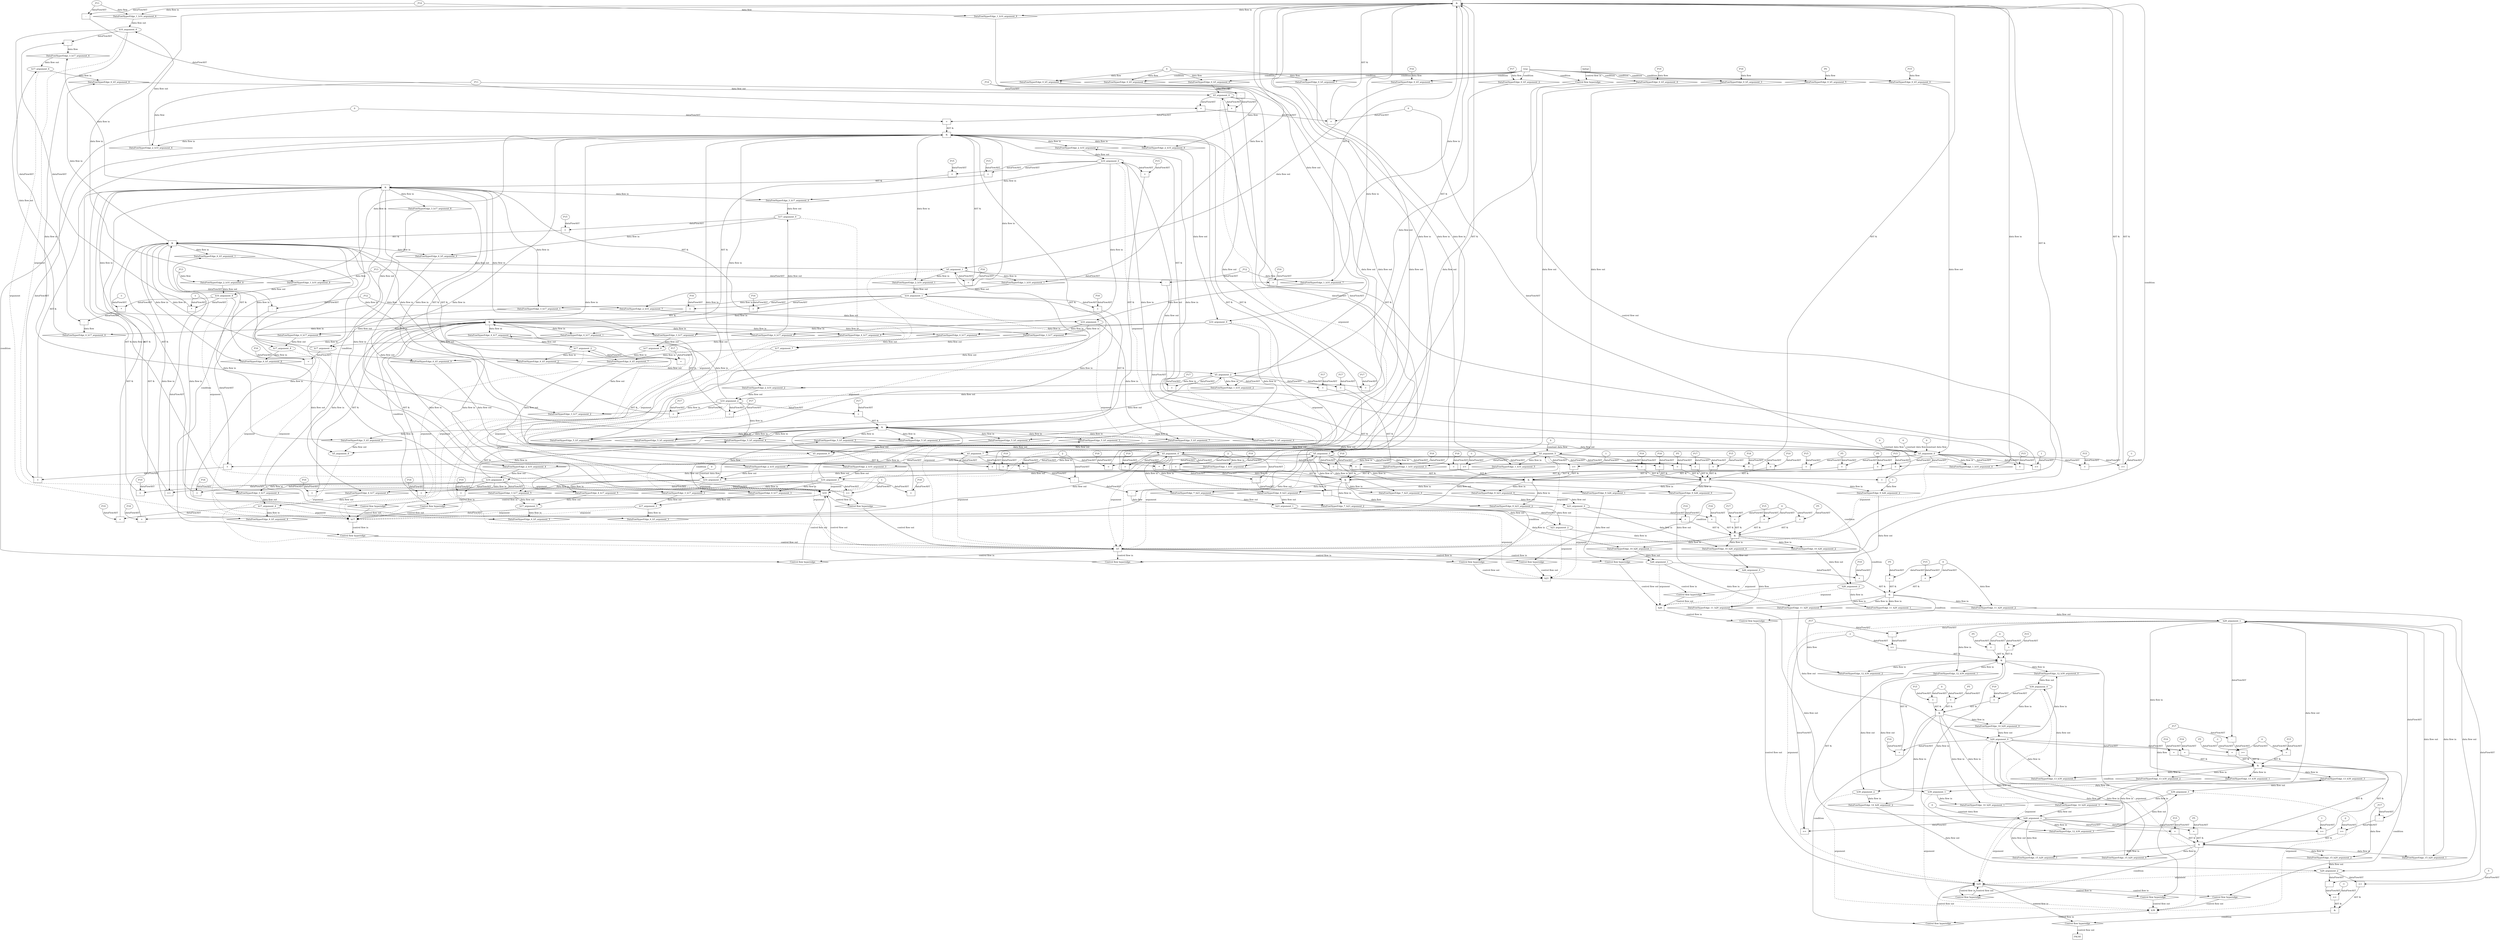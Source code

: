 digraph dag {
"h10" [label="h10" nodeName="h10" class=cfn  shape="rect"];
"h17" [label="h17" nodeName="h17" class=cfn  shape="rect"];
"h23" [label="h23" nodeName="h23" class=cfn  shape="rect"];
"h26" [label="h26" nodeName="h26" class=cfn  shape="rect"];
"h29" [label="h29" nodeName="h29" class=cfn  shape="rect"];
"h39" [label="h39" nodeName="h39" class=cfn  shape="rect"];
"h5" [label="h5" nodeName="h5" class=cfn  shape="rect"];
FALSE [label="FALSE" nodeName=FALSE class=cfn  shape="rect"];
Initial [label="Initial" nodeName=Initial class=cfn  shape="rect"];
ControlFowHyperEdge_0 [label="Control flow hyperedge" nodeName=ControlFowHyperEdge_0 class=controlFlowHyperEdge shape="diamond"];
"Initial" -> ControlFowHyperEdge_0 [label="control flow in"]
ControlFowHyperEdge_0 -> "h5" [label="control flow out"]
ControlFowHyperEdge_1 [label="Control flow hyperedge" nodeName=ControlFowHyperEdge_1 class=controlFlowHyperEdge shape="diamond"];
"h5" -> ControlFowHyperEdge_1 [label="control flow in"]
ControlFowHyperEdge_1 -> "h10" [label="control flow out"]
ControlFowHyperEdge_2 [label="Control flow hyperedge" nodeName=ControlFowHyperEdge_2 class=controlFlowHyperEdge shape="diamond"];
"h5" -> ControlFowHyperEdge_2 [label="control flow in"]
ControlFowHyperEdge_2 -> "h10" [label="control flow out"]
ControlFowHyperEdge_3 [label="Control flow hyperedge" nodeName=ControlFowHyperEdge_3 class=controlFlowHyperEdge shape="diamond"];
"h10" -> ControlFowHyperEdge_3 [label="control flow in"]
ControlFowHyperEdge_3 -> "h17" [label="control flow out"]
ControlFowHyperEdge_4 [label="Control flow hyperedge" nodeName=ControlFowHyperEdge_4 class=controlFlowHyperEdge shape="diamond"];
"h10" -> ControlFowHyperEdge_4 [label="control flow in"]
ControlFowHyperEdge_4 -> "h17" [label="control flow out"]
ControlFowHyperEdge_5 [label="Control flow hyperedge" nodeName=ControlFowHyperEdge_5 class=controlFlowHyperEdge shape="diamond"];
"h10" -> ControlFowHyperEdge_5 [label="control flow in"]
ControlFowHyperEdge_5 -> "h5" [label="control flow out"]
ControlFowHyperEdge_6 [label="Control flow hyperedge" nodeName=ControlFowHyperEdge_6 class=controlFlowHyperEdge shape="diamond"];
"h17" -> ControlFowHyperEdge_6 [label="control flow in"]
ControlFowHyperEdge_6 -> "h5" [label="control flow out"]
ControlFowHyperEdge_7 [label="Control flow hyperedge" nodeName=ControlFowHyperEdge_7 class=controlFlowHyperEdge shape="diamond"];
"h5" -> ControlFowHyperEdge_7 [label="control flow in"]
ControlFowHyperEdge_7 -> "h23" [label="control flow out"]
ControlFowHyperEdge_8 [label="Control flow hyperedge" nodeName=ControlFowHyperEdge_8 class=controlFlowHyperEdge shape="diamond"];
"h5" -> ControlFowHyperEdge_8 [label="control flow in"]
ControlFowHyperEdge_8 -> "h23" [label="control flow out"]
ControlFowHyperEdge_9 [label="Control flow hyperedge" nodeName=ControlFowHyperEdge_9 class=controlFlowHyperEdge shape="diamond"];
"h5" -> ControlFowHyperEdge_9 [label="control flow in"]
ControlFowHyperEdge_9 -> "h26" [label="control flow out"]
ControlFowHyperEdge_10 [label="Control flow hyperedge" nodeName=ControlFowHyperEdge_10 class=controlFlowHyperEdge shape="diamond"];
"h23" -> ControlFowHyperEdge_10 [label="control flow in"]
ControlFowHyperEdge_10 -> "h26" [label="control flow out"]
ControlFowHyperEdge_11 [label="Control flow hyperedge" nodeName=ControlFowHyperEdge_11 class=controlFlowHyperEdge shape="diamond"];
"h26" -> ControlFowHyperEdge_11 [label="control flow in"]
ControlFowHyperEdge_11 -> "h29" [label="control flow out"]
ControlFowHyperEdge_12 [label="Control flow hyperedge" nodeName=ControlFowHyperEdge_12 class=controlFlowHyperEdge shape="diamond"];
"h29" -> ControlFowHyperEdge_12 [label="control flow in"]
ControlFowHyperEdge_12 -> "h39" [label="control flow out"]
ControlFowHyperEdge_13 [label="Control flow hyperedge" nodeName=ControlFowHyperEdge_13 class=controlFlowHyperEdge shape="diamond"];
"h29" -> ControlFowHyperEdge_13 [label="control flow in"]
ControlFowHyperEdge_13 -> "h39" [label="control flow out"]
ControlFowHyperEdge_14 [label="Control flow hyperedge" nodeName=ControlFowHyperEdge_14 class=controlFlowHyperEdge shape="diamond"];
"h39" -> ControlFowHyperEdge_14 [label="control flow in"]
ControlFowHyperEdge_14 -> "h29" [label="control flow out"]
ControlFowHyperEdge_15 [label="Control flow hyperedge" nodeName=ControlFowHyperEdge_15 class=controlFlowHyperEdge shape="diamond"];
"h29" -> ControlFowHyperEdge_15 [label="control flow in"]
ControlFowHyperEdge_15 -> "h29" [label="control flow out"]
ControlFowHyperEdge_16 [label="Control flow hyperedge" nodeName=ControlFowHyperEdge_16 class=controlFlowHyperEdge shape="diamond"];
"h29" -> ControlFowHyperEdge_16 [label="control flow in"]
ControlFowHyperEdge_16 -> "FALSE" [label="control flow out"]
"h5_argument_0" [label="h5_argument_0" nodeName=argument0 class=argument  head="h5" shape="oval"];
"h5_argument_0" -> "h5"[label="argument" style="dashed"]
"h5_argument_1" [label="h5_argument_1" nodeName=argument1 class=argument  head="h5" shape="oval"];
"h5_argument_1" -> "h5"[label="argument" style="dashed"]
"h5_argument_2" [label="h5_argument_2" nodeName=argument2 class=argument  head="h5" shape="oval"];
"h5_argument_2" -> "h5"[label="argument" style="dashed"]
"h5_argument_3" [label="h5_argument_3" nodeName=argument3 class=argument  head="h5" shape="oval"];
"h5_argument_3" -> "h5"[label="argument" style="dashed"]
"h5_argument_4" [label="h5_argument_4" nodeName=argument4 class=argument  head="h5" shape="oval"];
"h5_argument_4" -> "h5"[label="argument" style="dashed"]
"h5_argument_5" [label="h5_argument_5" nodeName=argument5 class=argument  head="h5" shape="oval"];
"h5_argument_5" -> "h5"[label="argument" style="dashed"]
"h5_argument_6" [label="h5_argument_6" nodeName=argument6 class=argument  head="h5" shape="oval"];
"h5_argument_6" -> "h5"[label="argument" style="dashed"]
"h5_argument_7" [label="h5_argument_7" nodeName=argument7 class=argument  head="h5" shape="oval"];
"h5_argument_7" -> "h5"[label="argument" style="dashed"]
"h5_argument_8" [label="h5_argument_8" nodeName=argument8 class=argument  head="h5" shape="oval"];
"h5_argument_8" -> "h5"[label="argument" style="dashed"]
"h5_argument_9" [label="h5_argument_9" nodeName=argument9 class=argument  head="h5" shape="oval"];
"h5_argument_9" -> "h5"[label="argument" style="dashed"]
"h10_argument_0" [label="h10_argument_0" nodeName=argument0 class=argument  head="h10" shape="oval"];
"h10_argument_0" -> "h10"[label="argument" style="dashed"]
"h10_argument_1" [label="h10_argument_1" nodeName=argument1 class=argument  head="h10" shape="oval"];
"h10_argument_1" -> "h10"[label="argument" style="dashed"]
"h10_argument_2" [label="h10_argument_2" nodeName=argument2 class=argument  head="h10" shape="oval"];
"h10_argument_2" -> "h10"[label="argument" style="dashed"]
"h10_argument_3" [label="h10_argument_3" nodeName=argument3 class=argument  head="h10" shape="oval"];
"h10_argument_3" -> "h10"[label="argument" style="dashed"]
"h10_argument_4" [label="h10_argument_4" nodeName=argument4 class=argument  head="h10" shape="oval"];
"h10_argument_4" -> "h10"[label="argument" style="dashed"]
"h10_argument_5" [label="h10_argument_5" nodeName=argument5 class=argument  head="h10" shape="oval"];
"h10_argument_5" -> "h10"[label="argument" style="dashed"]
"h10_argument_6" [label="h10_argument_6" nodeName=argument6 class=argument  head="h10" shape="oval"];
"h10_argument_6" -> "h10"[label="argument" style="dashed"]
"h10_argument_7" [label="h10_argument_7" nodeName=argument7 class=argument  head="h10" shape="oval"];
"h10_argument_7" -> "h10"[label="argument" style="dashed"]
"h10_argument_8" [label="h10_argument_8" nodeName=argument8 class=argument  head="h10" shape="oval"];
"h10_argument_8" -> "h10"[label="argument" style="dashed"]
"h10_argument_9" [label="h10_argument_9" nodeName=argument9 class=argument  head="h10" shape="oval"];
"h10_argument_9" -> "h10"[label="argument" style="dashed"]
"h17_argument_0" [label="h17_argument_0" nodeName=argument0 class=argument  head="h17" shape="oval"];
"h17_argument_0" -> "h17"[label="argument" style="dashed"]
"h17_argument_1" [label="h17_argument_1" nodeName=argument1 class=argument  head="h17" shape="oval"];
"h17_argument_1" -> "h17"[label="argument" style="dashed"]
"h17_argument_2" [label="h17_argument_2" nodeName=argument2 class=argument  head="h17" shape="oval"];
"h17_argument_2" -> "h17"[label="argument" style="dashed"]
"h17_argument_3" [label="h17_argument_3" nodeName=argument3 class=argument  head="h17" shape="oval"];
"h17_argument_3" -> "h17"[label="argument" style="dashed"]
"h17_argument_4" [label="h17_argument_4" nodeName=argument4 class=argument  head="h17" shape="oval"];
"h17_argument_4" -> "h17"[label="argument" style="dashed"]
"h17_argument_5" [label="h17_argument_5" nodeName=argument5 class=argument  head="h17" shape="oval"];
"h17_argument_5" -> "h17"[label="argument" style="dashed"]
"h17_argument_6" [label="h17_argument_6" nodeName=argument6 class=argument  head="h17" shape="oval"];
"h17_argument_6" -> "h17"[label="argument" style="dashed"]
"h17_argument_7" [label="h17_argument_7" nodeName=argument7 class=argument  head="h17" shape="oval"];
"h17_argument_7" -> "h17"[label="argument" style="dashed"]
"h17_argument_8" [label="h17_argument_8" nodeName=argument8 class=argument  head="h17" shape="oval"];
"h17_argument_8" -> "h17"[label="argument" style="dashed"]
"h17_argument_9" [label="h17_argument_9" nodeName=argument9 class=argument  head="h17" shape="oval"];
"h17_argument_9" -> "h17"[label="argument" style="dashed"]
"h23_argument_0" [label="h23_argument_0" nodeName=argument0 class=argument  head="h23" shape="oval"];
"h23_argument_0" -> "h23"[label="argument" style="dashed"]
"h23_argument_1" [label="h23_argument_1" nodeName=argument1 class=argument  head="h23" shape="oval"];
"h23_argument_1" -> "h23"[label="argument" style="dashed"]
"h23_argument_2" [label="h23_argument_2" nodeName=argument2 class=argument  head="h23" shape="oval"];
"h23_argument_2" -> "h23"[label="argument" style="dashed"]
"h26_argument_0" [label="h26_argument_0" nodeName=argument0 class=argument  head="h26" shape="oval"];
"h26_argument_0" -> "h26"[label="argument" style="dashed"]
"h26_argument_1" [label="h26_argument_1" nodeName=argument1 class=argument  head="h26" shape="oval"];
"h26_argument_1" -> "h26"[label="argument" style="dashed"]
"h26_argument_2" [label="h26_argument_2" nodeName=argument2 class=argument  head="h26" shape="oval"];
"h26_argument_2" -> "h26"[label="argument" style="dashed"]
"h29_argument_0" [label="h29_argument_0" nodeName=argument0 class=argument  head="h29" shape="oval"];
"h29_argument_0" -> "h29"[label="argument" style="dashed"]
"h29_argument_1" [label="h29_argument_1" nodeName=argument1 class=argument  head="h29" shape="oval"];
"h29_argument_1" -> "h29"[label="argument" style="dashed"]
"h29_argument_2" [label="h29_argument_2" nodeName=argument2 class=argument  head="h29" shape="oval"];
"h29_argument_2" -> "h29"[label="argument" style="dashed"]
"h29_argument_3" [label="h29_argument_3" nodeName=argument3 class=argument  head="h29" shape="oval"];
"h29_argument_3" -> "h29"[label="argument" style="dashed"]
"h39_argument_0" [label="h39_argument_0" nodeName=argument0 class=argument  head="h39" shape="oval"];
"h39_argument_0" -> "h39"[label="argument" style="dashed"]
"h39_argument_1" [label="h39_argument_1" nodeName=argument1 class=argument  head="h39" shape="oval"];
"h39_argument_1" -> "h39"[label="argument" style="dashed"]
"h39_argument_2" [label="h39_argument_2" nodeName=argument2 class=argument  head="h39" shape="oval"];
"h39_argument_2" -> "h39"[label="argument" style="dashed"]
"h39_argument_3" [label="h39_argument_3" nodeName=argument3 class=argument  head="h39" shape="oval"];
"h39_argument_3" -> "h39"[label="argument" style="dashed"]

"true_0" [label="true" nodeName="true_0" class=true shape="rect"];
"true_0" -> "ControlFowHyperEdge_0" [label="condition"];
"xxxh5___Initial_0xxxdataFlow_0_node_0" [label="0" nodeName="xxxh5___Initial_0xxxdataFlow_0_node_0" class=Literal ];

"xxxh5___Initial_0xxxdataFlow_0_node_0" -> "DataFowHyperEdge_0_h5_argument_6" [label="data flow"];

"xxxh5___Initial_0xxxdataFlow_0_node_0" -> "DataFowHyperEdge_0_h5_argument_7" [label="data flow"];
"xxxh5___Initial_0xxxdataFlow2_node_0" [label="P18" nodeName="xxxh5___Initial_0xxxdataFlow2_node_0" class=Constant ];

"xxxh5___Initial_0xxxdataFlow2_node_0" -> "DataFowHyperEdge_0_h5_argument_3" [label="data flow"];
"xxxh5___Initial_0xxxdataFlow3_node_0" [label="P16" nodeName="xxxh5___Initial_0xxxdataFlow3_node_0" class=Constant ];

"xxxh5___Initial_0xxxdataFlow3_node_0" -> "DataFowHyperEdge_0_h5_argument_1" [label="data flow"];
"xxxh5___Initial_0xxxdataFlow4_node_0" [label="P15" nodeName="xxxh5___Initial_0xxxdataFlow4_node_0" class=Constant ];

"xxxh5___Initial_0xxxdataFlow4_node_0" -> "DataFowHyperEdge_0_h5_argument_0" [label="data flow"];
"xxxh5___Initial_0xxxdataFlow5_node_0" [label="P19" nodeName="xxxh5___Initial_0xxxdataFlow5_node_0" class=Constant ];

"xxxh5___Initial_0xxxdataFlow5_node_0" -> "DataFowHyperEdge_0_h5_argument_4" [label="data flow"];

"xxxh5___Initial_0xxxdataFlow_0_node_0" -> "DataFowHyperEdge_0_h5_argument_9" [label="data flow"];

"xxxh5___Initial_0xxxdataFlow_0_node_0" -> "DataFowHyperEdge_0_h5_argument_8" [label="data flow"];
"xxxh5___Initial_0xxxdataFlow8_node_0" [label="P0" nodeName="xxxh5___Initial_0xxxdataFlow8_node_0" class=Constant ];

"xxxh5___Initial_0xxxdataFlow8_node_0" -> "DataFowHyperEdge_0_h5_argument_5" [label="data flow"];
"xxxh5___Initial_0xxxdataFlow9_node_0" [label="P17" nodeName="xxxh5___Initial_0xxxdataFlow9_node_0" class=Constant ];

"xxxh5___Initial_0xxxdataFlow9_node_0" -> "DataFowHyperEdge_0_h5_argument_2" [label="data flow"];
"xxxh10___h5_1xxx_and" [label="&" nodeName="xxxh10___h5_1xxx_and" class=Operator shape="rect"];
"xxxh10___h5_1xxxguard3_node_0" [label=">=" nodeName="xxxh10___h5_1xxxguard3_node_0" class=Operator  shape="rect"];
"xxxh10___h5_1xxxguard3_node_1" [label="-1" nodeName="xxxh10___h5_1xxxguard3_node_1" class=Literal ];
"xxxh10___h5_1xxxguard3_node_1" -> "xxxh10___h5_1xxxguard3_node_0"[label="dataFlowAST"]
"h5_argument_0" -> "xxxh10___h5_1xxxguard3_node_0"[label="dataFlowAST"]

"xxxh10___h5_1xxxguard3_node_0" -> "xxxh10___h5_1xxx_and" [label="AST &"];
"xxxh10___h5_1xxxguard5_node_0" [label="=" nodeName="xxxh10___h5_1xxxguard5_node_0" class=Operator  shape="rect"];
"xxxh10___h5_1xxxguard5_node_1" [label="P15" nodeName="xxxh10___h5_1xxxguard5_node_1" class=Constant ];
"xxxh10___h5_1xxxguard5_node_1" -> "xxxh10___h5_1xxxguard5_node_0"[label="dataFlowAST"]
"h5_argument_0" -> "xxxh10___h5_1xxxguard5_node_0"[label="dataFlowAST"]

"xxxh10___h5_1xxxguard5_node_0" -> "xxxh10___h5_1xxx_and" [label="AST &"];
"xxxh10___h5_1xxxguard7_node_0" [label="=" nodeName="xxxh10___h5_1xxxguard7_node_0" class=Operator  shape="rect"];
"xxxh10___h5_1xxxguard7_node_1" [label="P16" nodeName="xxxh10___h5_1xxxguard7_node_1" class=Constant ];
"xxxh10___h5_1xxxguard7_node_1" -> "xxxh10___h5_1xxxguard7_node_0"[label="dataFlowAST"]
"h5_argument_1" -> "xxxh10___h5_1xxxguard7_node_0"[label="dataFlowAST"]

"xxxh10___h5_1xxxguard7_node_0" -> "xxxh10___h5_1xxx_and" [label="AST &"];
"xxxh10___h5_1xxxguard_0_node_0" [label="=" nodeName="xxxh10___h5_1xxxguard_0_node_0" class=Operator  shape="rect"];
"xxxh10___h5_1xxxguard_0_node_1" [label="P18" nodeName="xxxh10___h5_1xxxguard_0_node_1" class=Constant ];
"xxxh10___h5_1xxxguard_0_node_1" -> "xxxh10___h5_1xxxguard_0_node_0"[label="dataFlowAST"]
"h5_argument_3" -> "xxxh10___h5_1xxxguard_0_node_0"[label="dataFlowAST"]

"xxxh10___h5_1xxxguard_0_node_0" -> "xxxh10___h5_1xxx_and" [label="AST &"];
"xxxh10___h5_1xxxguard1_node_0" [label="=" nodeName="xxxh10___h5_1xxxguard1_node_0" class=Operator  shape="rect"];
"xxxh10___h5_1xxxguard1_node_1" [label="P19" nodeName="xxxh10___h5_1xxxguard1_node_1" class=Constant ];
"xxxh10___h5_1xxxguard1_node_1" -> "xxxh10___h5_1xxxguard1_node_0"[label="dataFlowAST"]
"h5_argument_4" -> "xxxh10___h5_1xxxguard1_node_0"[label="dataFlowAST"]

"xxxh10___h5_1xxxguard1_node_0" -> "xxxh10___h5_1xxx_and" [label="AST &"];
"xxxh10___h5_1xxxguard2_node_0" [label="=" nodeName="xxxh10___h5_1xxxguard2_node_0" class=Operator  shape="rect"];
"xxxh10___h5_1xxxguard2_node_1" [label="P17" nodeName="xxxh10___h5_1xxxguard2_node_1" class=Constant ];
"xxxh10___h5_1xxxguard2_node_1" -> "xxxh10___h5_1xxxguard2_node_0"[label="dataFlowAST"]
"h5_argument_2" -> "xxxh10___h5_1xxxguard2_node_0"[label="dataFlowAST"]

"xxxh10___h5_1xxxguard2_node_0" -> "xxxh10___h5_1xxx_and" [label="AST &"];
"xxxh10___h5_1xxxguard4_node_0" [label="=" nodeName="xxxh10___h5_1xxxguard4_node_0" class=Operator  shape="rect"];
"xxxh10___h5_1xxxguard4_node_1" [label="+" nodeName="xxxh10___h5_1xxxguard4_node_1" class= Operator shape="rect"];
"xxxh10___h5_1xxxguard4_node_3" [label="-" nodeName="xxxh10___h5_1xxxguard4_node_3" class= Operator shape="rect"];
"xxxh10___h5_1xxxguard4_node_6" [label="0" nodeName="xxxh10___h5_1xxxguard4_node_6" class=Literal ];
"xxxh10___h5_1xxxguard4_node_1" -> "xxxh10___h5_1xxxguard4_node_0"[label="dataFlowAST"]
"xxxh10___h5_1xxxguard4_node_6" -> "xxxh10___h5_1xxxguard4_node_0"[label="dataFlowAST"]
"h5_argument_7" -> "xxxh10___h5_1xxxguard4_node_1"[label="dataFlowAST"]
"xxxh10___h5_1xxxguard4_node_3" -> "xxxh10___h5_1xxxguard4_node_1"[label="dataFlowAST"]
"xxxh10___h5_1xxxdataFlow2_node_0" -> "xxxh10___h5_1xxxguard4_node_3"[label="dataFlowAST"]
"xxxh10___h5_1xxxdataFlow1_node_0" -> "xxxh10___h5_1xxxguard4_node_3"[label="dataFlowAST"]

"xxxh10___h5_1xxxguard4_node_0" -> "xxxh10___h5_1xxx_and" [label="AST &"];
"xxxh10___h5_1xxxguard6_node_0" [label="=" nodeName="xxxh10___h5_1xxxguard6_node_0" class=Operator  shape="rect"];
"xxxh10___h5_1xxxguard6_node_1" [label="+" nodeName="xxxh10___h5_1xxxguard6_node_1" class= Operator shape="rect"];
"xxxh10___h5_1xxxguard6_node_3" [label="-" nodeName="xxxh10___h5_1xxxguard6_node_3" class= Operator shape="rect"];
"xxxh10___h5_1xxxguard6_node_1" -> "xxxh10___h5_1xxxguard6_node_0"[label="dataFlowAST"]
"xxxh10___h5_1xxxguard4_node_6" -> "xxxh10___h5_1xxxguard6_node_0"[label="dataFlowAST"]
"h5_argument_6" -> "xxxh10___h5_1xxxguard6_node_1"[label="dataFlowAST"]
"xxxh10___h5_1xxxguard6_node_3" -> "xxxh10___h5_1xxxguard6_node_1"[label="dataFlowAST"]
"xxxh10___h5_1xxxdataFlow3_node_0" -> "xxxh10___h5_1xxxguard6_node_3"[label="dataFlowAST"]
"xxxh10___h5_1xxxdataFlow_0_node_0" -> "xxxh10___h5_1xxxguard6_node_3"[label="dataFlowAST"]

"xxxh10___h5_1xxxguard6_node_0" -> "xxxh10___h5_1xxx_and" [label="AST &"];
"xxxh10___h5_1xxx_and" -> "ControlFowHyperEdge_1" [label="condition"];
"xxxh10___h5_1xxxdataFlow_0_node_0" [label="_P11" nodeName="xxxh10___h5_1xxxdataFlow_0_node_0" class=Constant ];

"xxxh10___h5_1xxxdataFlow_0_node_0" -> "DataFowHyperEdge_1_h10_argument_6" [label="data flow"];
"xxxh10___h5_1xxxdataFlow1_node_0" [label="_P12" nodeName="xxxh10___h5_1xxxdataFlow1_node_0" class=Constant ];

"xxxh10___h5_1xxxdataFlow1_node_0" -> "DataFowHyperEdge_1_h10_argument_7" [label="data flow"];
"xxxh10___h5_1xxxdataFlow2_node_0" [label="_P13" nodeName="xxxh10___h5_1xxxdataFlow2_node_0" class=Constant ];

"xxxh10___h5_1xxxdataFlow2_node_0" -> "DataFowHyperEdge_1_h10_argument_8" [label="data flow"];
"xxxh10___h5_1xxxdataFlow3_node_0" [label="_P14" nodeName="xxxh10___h5_1xxxdataFlow3_node_0" class=Constant ];

"xxxh10___h5_1xxxdataFlow3_node_0" -> "DataFowHyperEdge_1_h10_argument_9" [label="data flow"];
"xxxh10___h5_2xxx_and" [label="&" nodeName="xxxh10___h5_2xxx_and" class=Operator shape="rect"];
"xxxh10___h5_2xxxguard4_node_0" [label="=" nodeName="xxxh10___h5_2xxxguard4_node_0" class=Operator  shape="rect"];
"xxxh10___h5_2xxxguard4_node_1" [label="+" nodeName="xxxh10___h5_2xxxguard4_node_1" class= Operator shape="rect"];
"xxxh10___h5_2xxxguard4_node_3" [label="-" nodeName="xxxh10___h5_2xxxguard4_node_3" class= Operator shape="rect"];
"xxxh10___h5_2xxxguard4_node_6" [label="0" nodeName="xxxh10___h5_2xxxguard4_node_6" class=Literal ];
"xxxh10___h5_2xxxguard4_node_1" -> "xxxh10___h5_2xxxguard4_node_0"[label="dataFlowAST"]
"xxxh10___h5_2xxxguard4_node_6" -> "xxxh10___h5_2xxxguard4_node_0"[label="dataFlowAST"]
"h5_argument_7" -> "xxxh10___h5_2xxxguard4_node_1"[label="dataFlowAST"]
"xxxh10___h5_2xxxguard4_node_3" -> "xxxh10___h5_2xxxguard4_node_1"[label="dataFlowAST"]
"xxxh10___h5_2xxxdataFlow2_node_0" -> "xxxh10___h5_2xxxguard4_node_3"[label="dataFlowAST"]
"xxxh10___h5_2xxxdataFlow1_node_0" -> "xxxh10___h5_2xxxguard4_node_3"[label="dataFlowAST"]

"xxxh10___h5_2xxxguard4_node_0" -> "xxxh10___h5_2xxx_and" [label="AST &"];
"xxxh10___h5_2xxxguard3_node_0" [label=">=" nodeName="xxxh10___h5_2xxxguard3_node_0" class=Operator  shape="rect"];
"xxxh10___h5_2xxxguard3_node_2" [label="1" nodeName="xxxh10___h5_2xxxguard3_node_2" class=Literal ];
"h5_argument_0" -> "xxxh10___h5_2xxxguard3_node_0"[label="dataFlowAST"]
"xxxh10___h5_2xxxguard3_node_2" -> "xxxh10___h5_2xxxguard3_node_0"[label="dataFlowAST"]

"xxxh10___h5_2xxxguard3_node_0" -> "xxxh10___h5_2xxx_and" [label="AST &"];
"xxxh10___h5_2xxxguard6_node_0" [label="=" nodeName="xxxh10___h5_2xxxguard6_node_0" class=Operator  shape="rect"];
"xxxh10___h5_2xxxguard6_node_1" [label="+" nodeName="xxxh10___h5_2xxxguard6_node_1" class= Operator shape="rect"];
"xxxh10___h5_2xxxguard6_node_3" [label="-" nodeName="xxxh10___h5_2xxxguard6_node_3" class= Operator shape="rect"];
"xxxh10___h5_2xxxguard6_node_1" -> "xxxh10___h5_2xxxguard6_node_0"[label="dataFlowAST"]
"xxxh10___h5_2xxxguard4_node_6" -> "xxxh10___h5_2xxxguard6_node_0"[label="dataFlowAST"]
"h5_argument_6" -> "xxxh10___h5_2xxxguard6_node_1"[label="dataFlowAST"]
"xxxh10___h5_2xxxguard6_node_3" -> "xxxh10___h5_2xxxguard6_node_1"[label="dataFlowAST"]
"xxxh10___h5_2xxxdataFlow3_node_0" -> "xxxh10___h5_2xxxguard6_node_3"[label="dataFlowAST"]
"xxxh10___h5_2xxxdataFlow_0_node_0" -> "xxxh10___h5_2xxxguard6_node_3"[label="dataFlowAST"]

"xxxh10___h5_2xxxguard6_node_0" -> "xxxh10___h5_2xxx_and" [label="AST &"];
"xxxh10___h5_2xxxguard5_node_0" [label="=" nodeName="xxxh10___h5_2xxxguard5_node_0" class=Operator  shape="rect"];
"xxxh10___h5_2xxxguard5_node_1" [label="P15" nodeName="xxxh10___h5_2xxxguard5_node_1" class=Constant ];
"xxxh10___h5_2xxxguard5_node_1" -> "xxxh10___h5_2xxxguard5_node_0"[label="dataFlowAST"]
"h5_argument_0" -> "xxxh10___h5_2xxxguard5_node_0"[label="dataFlowAST"]

"xxxh10___h5_2xxxguard5_node_0" -> "xxxh10___h5_2xxx_and" [label="AST &"];
"xxxh10___h5_2xxxguard2_node_0" [label="=" nodeName="xxxh10___h5_2xxxguard2_node_0" class=Operator  shape="rect"];
"xxxh10___h5_2xxxguard2_node_1" [label="P17" nodeName="xxxh10___h5_2xxxguard2_node_1" class=Constant ];
"xxxh10___h5_2xxxguard2_node_1" -> "xxxh10___h5_2xxxguard2_node_0"[label="dataFlowAST"]
"h5_argument_2" -> "xxxh10___h5_2xxxguard2_node_0"[label="dataFlowAST"]

"xxxh10___h5_2xxxguard2_node_0" -> "xxxh10___h5_2xxx_and" [label="AST &"];
"xxxh10___h5_2xxxguard_0_node_0" [label="=" nodeName="xxxh10___h5_2xxxguard_0_node_0" class=Operator  shape="rect"];
"xxxh10___h5_2xxxguard_0_node_1" [label="P18" nodeName="xxxh10___h5_2xxxguard_0_node_1" class=Constant ];
"xxxh10___h5_2xxxguard_0_node_1" -> "xxxh10___h5_2xxxguard_0_node_0"[label="dataFlowAST"]
"h5_argument_3" -> "xxxh10___h5_2xxxguard_0_node_0"[label="dataFlowAST"]

"xxxh10___h5_2xxxguard_0_node_0" -> "xxxh10___h5_2xxx_and" [label="AST &"];
"xxxh10___h5_2xxxguard7_node_0" [label="=" nodeName="xxxh10___h5_2xxxguard7_node_0" class=Operator  shape="rect"];
"xxxh10___h5_2xxxguard7_node_1" [label="P16" nodeName="xxxh10___h5_2xxxguard7_node_1" class=Constant ];
"xxxh10___h5_2xxxguard7_node_1" -> "xxxh10___h5_2xxxguard7_node_0"[label="dataFlowAST"]
"h5_argument_1" -> "xxxh10___h5_2xxxguard7_node_0"[label="dataFlowAST"]

"xxxh10___h5_2xxxguard7_node_0" -> "xxxh10___h5_2xxx_and" [label="AST &"];
"xxxh10___h5_2xxxguard1_node_0" [label="=" nodeName="xxxh10___h5_2xxxguard1_node_0" class=Operator  shape="rect"];
"xxxh10___h5_2xxxguard1_node_1" [label="P19" nodeName="xxxh10___h5_2xxxguard1_node_1" class=Constant ];
"xxxh10___h5_2xxxguard1_node_1" -> "xxxh10___h5_2xxxguard1_node_0"[label="dataFlowAST"]
"h5_argument_4" -> "xxxh10___h5_2xxxguard1_node_0"[label="dataFlowAST"]

"xxxh10___h5_2xxxguard1_node_0" -> "xxxh10___h5_2xxx_and" [label="AST &"];
"xxxh10___h5_2xxx_and" -> "ControlFowHyperEdge_2" [label="condition"];
"xxxh10___h5_2xxxdataFlow_0_node_0" [label="_P11" nodeName="xxxh10___h5_2xxxdataFlow_0_node_0" class=Constant ];

"xxxh10___h5_2xxxdataFlow_0_node_0" -> "DataFowHyperEdge_2_h10_argument_6" [label="data flow"];
"xxxh10___h5_2xxxdataFlow1_node_0" [label="_P12" nodeName="xxxh10___h5_2xxxdataFlow1_node_0" class=Constant ];

"xxxh10___h5_2xxxdataFlow1_node_0" -> "DataFowHyperEdge_2_h10_argument_7" [label="data flow"];
"xxxh10___h5_2xxxdataFlow2_node_0" [label="_P13" nodeName="xxxh10___h5_2xxxdataFlow2_node_0" class=Constant ];

"xxxh10___h5_2xxxdataFlow2_node_0" -> "DataFowHyperEdge_2_h10_argument_8" [label="data flow"];
"xxxh10___h5_2xxxdataFlow3_node_0" [label="_P14" nodeName="xxxh10___h5_2xxxdataFlow3_node_0" class=Constant ];

"xxxh10___h5_2xxxdataFlow3_node_0" -> "DataFowHyperEdge_2_h10_argument_9" [label="data flow"];
"xxxh17___h10_3xxx_and" [label="&" nodeName="xxxh17___h10_3xxx_and" class=Operator shape="rect"];
"xxxh17___h10_3xxxguard1_node_0" [label="=" nodeName="xxxh17___h10_3xxxguard1_node_0" class=Operator  shape="rect"];
"xxxh17___h10_3xxxguard1_node_1" [label="P19" nodeName="xxxh17___h10_3xxxguard1_node_1" class=Constant ];
"xxxh17___h10_3xxxguard1_node_1" -> "xxxh17___h10_3xxxguard1_node_0"[label="dataFlowAST"]
"h10_argument_4" -> "xxxh17___h10_3xxxguard1_node_0"[label="dataFlowAST"]

"xxxh17___h10_3xxxguard1_node_0" -> "xxxh17___h10_3xxx_and" [label="AST &"];
"xxxh17___h10_3xxxguard2_node_0" [label="=" nodeName="xxxh17___h10_3xxxguard2_node_0" class=Operator  shape="rect"];
"xxxh17___h10_3xxxguard2_node_1" [label="P17" nodeName="xxxh17___h10_3xxxguard2_node_1" class=Constant ];
"xxxh17___h10_3xxxguard2_node_1" -> "xxxh17___h10_3xxxguard2_node_0"[label="dataFlowAST"]
"h10_argument_2" -> "xxxh17___h10_3xxxguard2_node_0"[label="dataFlowAST"]

"xxxh17___h10_3xxxguard2_node_0" -> "xxxh17___h10_3xxx_and" [label="AST &"];
"xxxh17___h10_3xxxguard4_node_0" [label="=" nodeName="xxxh17___h10_3xxxguard4_node_0" class=Operator  shape="rect"];
"xxxh17___h10_3xxxguard4_node_1" [label="P15" nodeName="xxxh17___h10_3xxxguard4_node_1" class=Constant ];
"xxxh17___h10_3xxxguard4_node_1" -> "xxxh17___h10_3xxxguard4_node_0"[label="dataFlowAST"]
"h10_argument_0" -> "xxxh17___h10_3xxxguard4_node_0"[label="dataFlowAST"]

"xxxh17___h10_3xxxguard4_node_0" -> "xxxh17___h10_3xxx_and" [label="AST &"];
"xxxh17___h10_3xxxguard_0_node_0" [label="=" nodeName="xxxh17___h10_3xxxguard_0_node_0" class=Operator  shape="rect"];
"xxxh17___h10_3xxxguard_0_node_1" [label="P18" nodeName="xxxh17___h10_3xxxguard_0_node_1" class=Constant ];
"xxxh17___h10_3xxxguard_0_node_1" -> "xxxh17___h10_3xxxguard_0_node_0"[label="dataFlowAST"]
"h10_argument_3" -> "xxxh17___h10_3xxxguard_0_node_0"[label="dataFlowAST"]

"xxxh17___h10_3xxxguard_0_node_0" -> "xxxh17___h10_3xxx_and" [label="AST &"];
"xxxh17___h10_3xxxguard5_node_0" [label="=" nodeName="xxxh17___h10_3xxxguard5_node_0" class=Operator  shape="rect"];
"xxxh17___h10_3xxxguard5_node_1" [label="P16" nodeName="xxxh17___h10_3xxxguard5_node_1" class=Constant ];
"xxxh17___h10_3xxxguard5_node_1" -> "xxxh17___h10_3xxxguard5_node_0"[label="dataFlowAST"]
"h10_argument_1" -> "xxxh17___h10_3xxxguard5_node_0"[label="dataFlowAST"]

"xxxh17___h10_3xxxguard5_node_0" -> "xxxh17___h10_3xxx_and" [label="AST &"];
"xxxh17___h10_3xxxguard3_node_0" [label=">=" nodeName="xxxh17___h10_3xxxguard3_node_0" class=Operator  shape="rect"];
"xxxh17___h10_3xxxdataFlow_0_node_3" [label="-1" nodeName="xxxh17___h10_3xxxdataFlow_0_node_3" class=Literal ];
"xxxh17___h10_3xxxdataFlow_0_node_3" -> "xxxh17___h10_3xxxguard3_node_0"[label="dataFlowAST"]
"h10_argument_5" -> "xxxh17___h10_3xxxguard3_node_0"[label="dataFlowAST"]

"xxxh17___h10_3xxxguard3_node_0" -> "xxxh17___h10_3xxx_and" [label="AST &"];
"xxxh17___h10_3xxx_and" -> "ControlFowHyperEdge_3" [label="condition"];
"xxxh17___h10_3xxxdataFlow_0_node_0" [label="-" nodeName="xxxh17___h10_3xxxdataFlow_0_node_0" class= Operator shape="rect"];
"xxxh17___h10_3xxxdataFlow_0_node_2" [label="*" nodeName="xxxh17___h10_3xxxdataFlow_0_node_2" class=Operator  shape="rect"];
"xxxh17___h10_3xxxdataFlow_0_node_3" [label="-1" nodeName="xxxh17___h10_3xxxdataFlow_0_node_3" class=Coeff ];
"h10_argument_6" -> "xxxh17___h10_3xxxdataFlow_0_node_0"[label="dataFlowAST"]
"xxxh17___h10_3xxxdataFlow_0_node_2" -> "xxxh17___h10_3xxxdataFlow_0_node_0"[label="dataFlowAST"]
"h10_argument_8" -> "xxxh17___h10_3xxxdataFlow_0_node_2"[label="dataFlowAST"]
"xxxh17___h10_3xxxdataFlow_0_node_3" -> "xxxh17___h10_3xxxdataFlow_0_node_2"[label="dataFlowAST"]

"xxxh17___h10_3xxxdataFlow_0_node_0" -> "DataFowHyperEdge_3_h17_argument_6" [label="data flow"];
"xxxh17___h10_4xxx_and" [label="&" nodeName="xxxh17___h10_4xxx_and" class=Operator shape="rect"];
"xxxh17___h10_4xxxguard2_node_0" [label="=" nodeName="xxxh17___h10_4xxxguard2_node_0" class=Operator  shape="rect"];
"xxxh17___h10_4xxxguard2_node_1" [label="P17" nodeName="xxxh17___h10_4xxxguard2_node_1" class=Constant ];
"xxxh17___h10_4xxxguard2_node_1" -> "xxxh17___h10_4xxxguard2_node_0"[label="dataFlowAST"]
"h10_argument_2" -> "xxxh17___h10_4xxxguard2_node_0"[label="dataFlowAST"]

"xxxh17___h10_4xxxguard2_node_0" -> "xxxh17___h10_4xxx_and" [label="AST &"];
"xxxh17___h10_4xxxguard3_node_0" [label=">=" nodeName="xxxh17___h10_4xxxguard3_node_0" class=Operator  shape="rect"];
"xxxh17___h10_4xxxguard3_node_2" [label="1" nodeName="xxxh17___h10_4xxxguard3_node_2" class=Literal ];
"h10_argument_5" -> "xxxh17___h10_4xxxguard3_node_0"[label="dataFlowAST"]
"xxxh17___h10_4xxxguard3_node_2" -> "xxxh17___h10_4xxxguard3_node_0"[label="dataFlowAST"]

"xxxh17___h10_4xxxguard3_node_0" -> "xxxh17___h10_4xxx_and" [label="AST &"];
"xxxh17___h10_4xxxguard4_node_0" [label="=" nodeName="xxxh17___h10_4xxxguard4_node_0" class=Operator  shape="rect"];
"xxxh17___h10_4xxxguard4_node_1" [label="P15" nodeName="xxxh17___h10_4xxxguard4_node_1" class=Constant ];
"xxxh17___h10_4xxxguard4_node_1" -> "xxxh17___h10_4xxxguard4_node_0"[label="dataFlowAST"]
"h10_argument_0" -> "xxxh17___h10_4xxxguard4_node_0"[label="dataFlowAST"]

"xxxh17___h10_4xxxguard4_node_0" -> "xxxh17___h10_4xxx_and" [label="AST &"];
"xxxh17___h10_4xxxguard1_node_0" [label="=" nodeName="xxxh17___h10_4xxxguard1_node_0" class=Operator  shape="rect"];
"xxxh17___h10_4xxxguard1_node_1" [label="P19" nodeName="xxxh17___h10_4xxxguard1_node_1" class=Constant ];
"xxxh17___h10_4xxxguard1_node_1" -> "xxxh17___h10_4xxxguard1_node_0"[label="dataFlowAST"]
"h10_argument_4" -> "xxxh17___h10_4xxxguard1_node_0"[label="dataFlowAST"]

"xxxh17___h10_4xxxguard1_node_0" -> "xxxh17___h10_4xxx_and" [label="AST &"];
"xxxh17___h10_4xxxguard_0_node_0" [label="=" nodeName="xxxh17___h10_4xxxguard_0_node_0" class=Operator  shape="rect"];
"xxxh17___h10_4xxxguard_0_node_1" [label="P18" nodeName="xxxh17___h10_4xxxguard_0_node_1" class=Constant ];
"xxxh17___h10_4xxxguard_0_node_1" -> "xxxh17___h10_4xxxguard_0_node_0"[label="dataFlowAST"]
"h10_argument_3" -> "xxxh17___h10_4xxxguard_0_node_0"[label="dataFlowAST"]

"xxxh17___h10_4xxxguard_0_node_0" -> "xxxh17___h10_4xxx_and" [label="AST &"];
"xxxh17___h10_4xxxguard5_node_0" [label="=" nodeName="xxxh17___h10_4xxxguard5_node_0" class=Operator  shape="rect"];
"xxxh17___h10_4xxxguard5_node_1" [label="P16" nodeName="xxxh17___h10_4xxxguard5_node_1" class=Constant ];
"xxxh17___h10_4xxxguard5_node_1" -> "xxxh17___h10_4xxxguard5_node_0"[label="dataFlowAST"]
"h10_argument_1" -> "xxxh17___h10_4xxxguard5_node_0"[label="dataFlowAST"]

"xxxh17___h10_4xxxguard5_node_0" -> "xxxh17___h10_4xxx_and" [label="AST &"];
"xxxh17___h10_4xxx_and" -> "ControlFowHyperEdge_4" [label="condition"];
"xxxh17___h10_4xxxdataFlow_0_node_0" [label="-" nodeName="xxxh17___h10_4xxxdataFlow_0_node_0" class= Operator shape="rect"];
"xxxh17___h10_4xxxdataFlow_0_node_2" [label="*" nodeName="xxxh17___h10_4xxxdataFlow_0_node_2" class=Operator  shape="rect"];
"xxxh17___h10_4xxxdataFlow_0_node_3" [label="-1" nodeName="xxxh17___h10_4xxxdataFlow_0_node_3" class=Coeff ];
"h10_argument_6" -> "xxxh17___h10_4xxxdataFlow_0_node_0"[label="dataFlowAST"]
"xxxh17___h10_4xxxdataFlow_0_node_2" -> "xxxh17___h10_4xxxdataFlow_0_node_0"[label="dataFlowAST"]
"h10_argument_8" -> "xxxh17___h10_4xxxdataFlow_0_node_2"[label="dataFlowAST"]
"xxxh17___h10_4xxxdataFlow_0_node_3" -> "xxxh17___h10_4xxxdataFlow_0_node_2"[label="dataFlowAST"]

"xxxh17___h10_4xxxdataFlow_0_node_0" -> "DataFowHyperEdge_4_h17_argument_6" [label="data flow"];
"xxxh5___h10_5xxx_and" [label="&" nodeName="xxxh5___h10_5xxx_and" class=Operator shape="rect"];
"xxxh5___h10_5xxxguard_0_node_0" [label="=" nodeName="xxxh5___h10_5xxxguard_0_node_0" class=Operator  shape="rect"];
"xxxh5___h10_5xxxguard_0_node_1" [label="P19" nodeName="xxxh5___h10_5xxxguard_0_node_1" class=Constant ];
"xxxh5___h10_5xxxguard_0_node_1" -> "xxxh5___h10_5xxxguard_0_node_0"[label="dataFlowAST"]
"h10_argument_4" -> "xxxh5___h10_5xxxguard_0_node_0"[label="dataFlowAST"]

"xxxh5___h10_5xxxguard_0_node_0" -> "xxxh5___h10_5xxx_and" [label="AST &"];
"xxxh5___h10_5xxxguard3_node_0" [label="=" nodeName="xxxh5___h10_5xxxguard3_node_0" class=Operator  shape="rect"];
"xxxh5___h10_5xxxguard3_node_1" [label="P16" nodeName="xxxh5___h10_5xxxguard3_node_1" class=Constant ];
"xxxh5___h10_5xxxguard3_node_1" -> "xxxh5___h10_5xxxguard3_node_0"[label="dataFlowAST"]
"h10_argument_1" -> "xxxh5___h10_5xxxguard3_node_0"[label="dataFlowAST"]

"xxxh5___h10_5xxxguard3_node_0" -> "xxxh5___h10_5xxx_and" [label="AST &"];
"xxxh5___h10_5xxxguard2_node_0" [label="=" nodeName="xxxh5___h10_5xxxguard2_node_0" class=Operator  shape="rect"];
"xxxh5___h10_5xxxguard2_node_1" [label="P15" nodeName="xxxh5___h10_5xxxguard2_node_1" class=Constant ];
"xxxh5___h10_5xxxguard2_node_1" -> "xxxh5___h10_5xxxguard2_node_0"[label="dataFlowAST"]
"h10_argument_0" -> "xxxh5___h10_5xxxguard2_node_0"[label="dataFlowAST"]

"xxxh5___h10_5xxxguard2_node_0" -> "xxxh5___h10_5xxx_and" [label="AST &"];
"xxxh5___h10_5xxxguard4_node_0" [label="=" nodeName="xxxh5___h10_5xxxguard4_node_0" class=Operator  shape="rect"];
"xxxh5___h10_5xxxguard4_node_1" [label="P17" nodeName="xxxh5___h10_5xxxguard4_node_1" class=Constant ];
"xxxh5___h10_5xxxguard4_node_1" -> "xxxh5___h10_5xxxguard4_node_0"[label="dataFlowAST"]
"h10_argument_2" -> "xxxh5___h10_5xxxguard4_node_0"[label="dataFlowAST"]

"xxxh5___h10_5xxxguard4_node_0" -> "xxxh5___h10_5xxx_and" [label="AST &"];
"xxxh5___h10_5xxxguard1_node_0" [label="=" nodeName="xxxh5___h10_5xxxguard1_node_0" class=Operator  shape="rect"];
"xxxh5___h10_5xxxguard1_node_1" [label="P18" nodeName="xxxh5___h10_5xxxguard1_node_1" class=Constant ];
"xxxh5___h10_5xxxguard1_node_1" -> "xxxh5___h10_5xxxguard1_node_0"[label="dataFlowAST"]
"h10_argument_3" -> "xxxh5___h10_5xxxguard1_node_0"[label="dataFlowAST"]

"xxxh5___h10_5xxxguard1_node_0" -> "xxxh5___h10_5xxx_and" [label="AST &"];
"xxxh5___h10_5xxx_and" -> "ControlFowHyperEdge_5" [label="condition"];

"h10_argument_5" -> "DataFowHyperEdge_5_h5_argument_5" [label="data flow"];
"xxxh5___h17_6xxx_and" [label="&" nodeName="xxxh5___h17_6xxx_and" class=Operator shape="rect"];
"xxxh5___h17_6xxxguard3_node_0" [label="=" nodeName="xxxh5___h17_6xxxguard3_node_0" class=Operator  shape="rect"];
"xxxh5___h17_6xxxguard3_node_1" [label="P16" nodeName="xxxh5___h17_6xxxguard3_node_1" class=Constant ];
"xxxh5___h17_6xxxguard3_node_1" -> "xxxh5___h17_6xxxguard3_node_0"[label="dataFlowAST"]
"h17_argument_1" -> "xxxh5___h17_6xxxguard3_node_0"[label="dataFlowAST"]

"xxxh5___h17_6xxxguard3_node_0" -> "xxxh5___h17_6xxx_and" [label="AST &"];
"xxxh5___h17_6xxxguard2_node_0" [label="=" nodeName="xxxh5___h17_6xxxguard2_node_0" class=Operator  shape="rect"];
"xxxh5___h17_6xxxguard2_node_1" [label="P15" nodeName="xxxh5___h17_6xxxguard2_node_1" class=Constant ];
"xxxh5___h17_6xxxguard2_node_1" -> "xxxh5___h17_6xxxguard2_node_0"[label="dataFlowAST"]
"h17_argument_0" -> "xxxh5___h17_6xxxguard2_node_0"[label="dataFlowAST"]

"xxxh5___h17_6xxxguard2_node_0" -> "xxxh5___h17_6xxx_and" [label="AST &"];
"xxxh5___h17_6xxxguard_0_node_0" [label="=" nodeName="xxxh5___h17_6xxxguard_0_node_0" class=Operator  shape="rect"];
"xxxh5___h17_6xxxguard_0_node_1" [label="P19" nodeName="xxxh5___h17_6xxxguard_0_node_1" class=Constant ];
"xxxh5___h17_6xxxguard_0_node_1" -> "xxxh5___h17_6xxxguard_0_node_0"[label="dataFlowAST"]
"h17_argument_4" -> "xxxh5___h17_6xxxguard_0_node_0"[label="dataFlowAST"]

"xxxh5___h17_6xxxguard_0_node_0" -> "xxxh5___h17_6xxx_and" [label="AST &"];
"xxxh5___h17_6xxxguard4_node_0" [label="=" nodeName="xxxh5___h17_6xxxguard4_node_0" class=Operator  shape="rect"];
"xxxh5___h17_6xxxguard4_node_1" [label="P17" nodeName="xxxh5___h17_6xxxguard4_node_1" class=Constant ];
"xxxh5___h17_6xxxguard4_node_1" -> "xxxh5___h17_6xxxguard4_node_0"[label="dataFlowAST"]
"h17_argument_2" -> "xxxh5___h17_6xxxguard4_node_0"[label="dataFlowAST"]

"xxxh5___h17_6xxxguard4_node_0" -> "xxxh5___h17_6xxx_and" [label="AST &"];
"xxxh5___h17_6xxxguard1_node_0" [label="=" nodeName="xxxh5___h17_6xxxguard1_node_0" class=Operator  shape="rect"];
"xxxh5___h17_6xxxguard1_node_1" [label="P18" nodeName="xxxh5___h17_6xxxguard1_node_1" class=Constant ];
"xxxh5___h17_6xxxguard1_node_1" -> "xxxh5___h17_6xxxguard1_node_0"[label="dataFlowAST"]
"h17_argument_3" -> "xxxh5___h17_6xxxguard1_node_0"[label="dataFlowAST"]

"xxxh5___h17_6xxxguard1_node_0" -> "xxxh5___h17_6xxx_and" [label="AST &"];
"xxxh5___h17_6xxx_and" -> "ControlFowHyperEdge_6" [label="condition"];
"xxxh23___h5_7xxx_and" [label="&" nodeName="xxxh23___h5_7xxx_and" class=Operator shape="rect"];
"xxxh23___h5_7xxxguard_0_node_0" [label="=" nodeName="xxxh23___h5_7xxxguard_0_node_0" class=Operator  shape="rect"];
"xxxh23___h5_7xxxguard_0_node_1" [label="P18" nodeName="xxxh23___h5_7xxxguard_0_node_1" class=Constant ];
"xxxh23___h5_7xxxguard_0_node_1" -> "xxxh23___h5_7xxxguard_0_node_0"[label="dataFlowAST"]
"h5_argument_3" -> "xxxh23___h5_7xxxguard_0_node_0"[label="dataFlowAST"]

"xxxh23___h5_7xxxguard_0_node_0" -> "xxxh23___h5_7xxx_and" [label="AST &"];
"xxxh23___h5_7xxxguard1_node_0" [label="=" nodeName="xxxh23___h5_7xxxguard1_node_0" class=Operator  shape="rect"];
"xxxh23___h5_7xxxguard1_node_1" [label="P19" nodeName="xxxh23___h5_7xxxguard1_node_1" class=Constant ];
"xxxh23___h5_7xxxguard1_node_1" -> "xxxh23___h5_7xxxguard1_node_0"[label="dataFlowAST"]
"h5_argument_4" -> "xxxh23___h5_7xxxguard1_node_0"[label="dataFlowAST"]

"xxxh23___h5_7xxxguard1_node_0" -> "xxxh23___h5_7xxx_and" [label="AST &"];
"xxxh23___h5_7xxxguard2_node_0" [label="=" nodeName="xxxh23___h5_7xxxguard2_node_0" class=Operator  shape="rect"];
"xxxh23___h5_7xxxguard2_node_1" [label="P17" nodeName="xxxh23___h5_7xxxguard2_node_1" class=Constant ];
"xxxh23___h5_7xxxguard2_node_1" -> "xxxh23___h5_7xxxguard2_node_0"[label="dataFlowAST"]
"h5_argument_2" -> "xxxh23___h5_7xxxguard2_node_0"[label="dataFlowAST"]

"xxxh23___h5_7xxxguard2_node_0" -> "xxxh23___h5_7xxx_and" [label="AST &"];
"xxxh23___h5_7xxxguard3_node_0" [label=">=" nodeName="xxxh23___h5_7xxxguard3_node_0" class=Operator  shape="rect"];
"xxxh23___h5_7xxxguard3_node_1" [label="-1" nodeName="xxxh23___h5_7xxxguard3_node_1" class=Literal ];
"xxxh23___h5_7xxxguard3_node_1" -> "xxxh23___h5_7xxxguard3_node_0"[label="dataFlowAST"]
"h5_argument_5" -> "xxxh23___h5_7xxxguard3_node_0"[label="dataFlowAST"]

"xxxh23___h5_7xxxguard3_node_0" -> "xxxh23___h5_7xxx_and" [label="AST &"];
"xxxh23___h5_7xxxguard5_node_0" [label="=" nodeName="xxxh23___h5_7xxxguard5_node_0" class=Operator  shape="rect"];
"xxxh23___h5_7xxxguard5_node_2" [label="P5" nodeName="xxxh23___h5_7xxxguard5_node_2" class=Constant ];
"h5_argument_0" -> "xxxh23___h5_7xxxguard5_node_0"[label="dataFlowAST"]
"xxxh23___h5_7xxxguard5_node_2" -> "xxxh23___h5_7xxxguard5_node_0"[label="dataFlowAST"]

"xxxh23___h5_7xxxguard5_node_0" -> "xxxh23___h5_7xxx_and" [label="AST &"];
"xxxh23___h5_7xxxguard4_node_0" [label="=" nodeName="xxxh23___h5_7xxxguard4_node_0" class=Operator  shape="rect"];
"xxxh23___h5_7xxxguard4_node_1" [label="P15" nodeName="xxxh23___h5_7xxxguard4_node_1" class=Constant ];
"xxxh23___h5_7xxxguard4_node_1" -> "xxxh23___h5_7xxxguard4_node_0"[label="dataFlowAST"]
"h5_argument_0" -> "xxxh23___h5_7xxxguard4_node_0"[label="dataFlowAST"]

"xxxh23___h5_7xxxguard4_node_0" -> "xxxh23___h5_7xxx_and" [label="AST &"];
"xxxh23___h5_7xxx_and" -> "ControlFowHyperEdge_7" [label="condition"];
"xxxh23___h5_7xxxdataFlow_0_node_0" [label="-" nodeName="xxxh23___h5_7xxxdataFlow_0_node_0" class= Operator shape="rect"];
"xxxh23___h5_7xxxdataFlow_0_node_2" [label="-" nodeName="xxxh23___h5_7xxxdataFlow_0_node_2" class= Operator shape="rect"];
"xxxh23___h5_7xxxdataFlow_0_node_3" [label="*" nodeName="xxxh23___h5_7xxxdataFlow_0_node_3" class=Operator  shape="rect"];
"xxxh23___h5_7xxxdataFlow_0_node_4" [label="2" nodeName="xxxh23___h5_7xxxdataFlow_0_node_4" class=Coeff ];
"xxxh23___h5_7xxxdataFlow_0_node_4" [label="2" nodeName="xxxh23___h5_7xxxdataFlow_0_node_4" class=Literal ];
"h5_argument_6" -> "xxxh23___h5_7xxxdataFlow_0_node_0"[label="dataFlowAST"]
"xxxh23___h5_7xxxdataFlow_0_node_2" -> "xxxh23___h5_7xxxdataFlow_0_node_0"[label="dataFlowAST"]
"xxxh23___h5_7xxxdataFlow_0_node_3" -> "xxxh23___h5_7xxxdataFlow_0_node_2"[label="dataFlowAST"]
"xxxh23___h5_7xxxdataFlow_0_node_4" -> "xxxh23___h5_7xxxdataFlow_0_node_2"[label="dataFlowAST"]
"xxxh23___h5_7xxxdataFlow_0_node_4" -> "xxxh23___h5_7xxxdataFlow_0_node_3"[label="dataFlowAST"]
"h5_argument_7" -> "xxxh23___h5_7xxxdataFlow_0_node_3"[label="dataFlowAST"]

"xxxh23___h5_7xxxdataFlow_0_node_0" -> "DataFowHyperEdge_7_h23_argument_2" [label="data flow"];
"xxxh23___h5_8xxx_and" [label="&" nodeName="xxxh23___h5_8xxx_and" class=Operator shape="rect"];
"xxxh23___h5_8xxxguard_0_node_0" [label="=" nodeName="xxxh23___h5_8xxxguard_0_node_0" class=Operator  shape="rect"];
"xxxh23___h5_8xxxguard_0_node_1" [label="P18" nodeName="xxxh23___h5_8xxxguard_0_node_1" class=Constant ];
"xxxh23___h5_8xxxguard_0_node_1" -> "xxxh23___h5_8xxxguard_0_node_0"[label="dataFlowAST"]
"h5_argument_3" -> "xxxh23___h5_8xxxguard_0_node_0"[label="dataFlowAST"]

"xxxh23___h5_8xxxguard_0_node_0" -> "xxxh23___h5_8xxx_and" [label="AST &"];
"xxxh23___h5_8xxxguard5_node_0" [label="=" nodeName="xxxh23___h5_8xxxguard5_node_0" class=Operator  shape="rect"];
"xxxh23___h5_8xxxguard5_node_2" [label="P5" nodeName="xxxh23___h5_8xxxguard5_node_2" class=Constant ];
"h5_argument_0" -> "xxxh23___h5_8xxxguard5_node_0"[label="dataFlowAST"]
"xxxh23___h5_8xxxguard5_node_2" -> "xxxh23___h5_8xxxguard5_node_0"[label="dataFlowAST"]

"xxxh23___h5_8xxxguard5_node_0" -> "xxxh23___h5_8xxx_and" [label="AST &"];
"xxxh23___h5_8xxxguard2_node_0" [label="=" nodeName="xxxh23___h5_8xxxguard2_node_0" class=Operator  shape="rect"];
"xxxh23___h5_8xxxguard2_node_1" [label="P17" nodeName="xxxh23___h5_8xxxguard2_node_1" class=Constant ];
"xxxh23___h5_8xxxguard2_node_1" -> "xxxh23___h5_8xxxguard2_node_0"[label="dataFlowAST"]
"h5_argument_2" -> "xxxh23___h5_8xxxguard2_node_0"[label="dataFlowAST"]

"xxxh23___h5_8xxxguard2_node_0" -> "xxxh23___h5_8xxx_and" [label="AST &"];
"xxxh23___h5_8xxxguard4_node_0" [label="=" nodeName="xxxh23___h5_8xxxguard4_node_0" class=Operator  shape="rect"];
"xxxh23___h5_8xxxguard4_node_1" [label="P15" nodeName="xxxh23___h5_8xxxguard4_node_1" class=Constant ];
"xxxh23___h5_8xxxguard4_node_1" -> "xxxh23___h5_8xxxguard4_node_0"[label="dataFlowAST"]
"h5_argument_0" -> "xxxh23___h5_8xxxguard4_node_0"[label="dataFlowAST"]

"xxxh23___h5_8xxxguard4_node_0" -> "xxxh23___h5_8xxx_and" [label="AST &"];
"xxxh23___h5_8xxxguard3_node_0" [label=">=" nodeName="xxxh23___h5_8xxxguard3_node_0" class=Operator  shape="rect"];
"xxxh23___h5_8xxxguard3_node_2" [label="1" nodeName="xxxh23___h5_8xxxguard3_node_2" class=Literal ];
"h5_argument_5" -> "xxxh23___h5_8xxxguard3_node_0"[label="dataFlowAST"]
"xxxh23___h5_8xxxguard3_node_2" -> "xxxh23___h5_8xxxguard3_node_0"[label="dataFlowAST"]

"xxxh23___h5_8xxxguard3_node_0" -> "xxxh23___h5_8xxx_and" [label="AST &"];
"xxxh23___h5_8xxxguard1_node_0" [label="=" nodeName="xxxh23___h5_8xxxguard1_node_0" class=Operator  shape="rect"];
"xxxh23___h5_8xxxguard1_node_1" [label="P19" nodeName="xxxh23___h5_8xxxguard1_node_1" class=Constant ];
"xxxh23___h5_8xxxguard1_node_1" -> "xxxh23___h5_8xxxguard1_node_0"[label="dataFlowAST"]
"h5_argument_4" -> "xxxh23___h5_8xxxguard1_node_0"[label="dataFlowAST"]

"xxxh23___h5_8xxxguard1_node_0" -> "xxxh23___h5_8xxx_and" [label="AST &"];
"xxxh23___h5_8xxx_and" -> "ControlFowHyperEdge_8" [label="condition"];
"xxxh23___h5_8xxxdataFlow_0_node_0" [label="-" nodeName="xxxh23___h5_8xxxdataFlow_0_node_0" class= Operator shape="rect"];
"xxxh23___h5_8xxxdataFlow_0_node_2" [label="-" nodeName="xxxh23___h5_8xxxdataFlow_0_node_2" class= Operator shape="rect"];
"xxxh23___h5_8xxxdataFlow_0_node_3" [label="*" nodeName="xxxh23___h5_8xxxdataFlow_0_node_3" class=Operator  shape="rect"];
"xxxh23___h5_8xxxdataFlow_0_node_4" [label="2" nodeName="xxxh23___h5_8xxxdataFlow_0_node_4" class=Coeff ];
"xxxh23___h5_8xxxdataFlow_0_node_4" [label="2" nodeName="xxxh23___h5_8xxxdataFlow_0_node_4" class=Literal ];
"h5_argument_6" -> "xxxh23___h5_8xxxdataFlow_0_node_0"[label="dataFlowAST"]
"xxxh23___h5_8xxxdataFlow_0_node_2" -> "xxxh23___h5_8xxxdataFlow_0_node_0"[label="dataFlowAST"]
"xxxh23___h5_8xxxdataFlow_0_node_3" -> "xxxh23___h5_8xxxdataFlow_0_node_2"[label="dataFlowAST"]
"xxxh23___h5_8xxxdataFlow_0_node_4" -> "xxxh23___h5_8xxxdataFlow_0_node_2"[label="dataFlowAST"]
"xxxh23___h5_8xxxdataFlow_0_node_4" -> "xxxh23___h5_8xxxdataFlow_0_node_3"[label="dataFlowAST"]
"h5_argument_7" -> "xxxh23___h5_8xxxdataFlow_0_node_3"[label="dataFlowAST"]

"xxxh23___h5_8xxxdataFlow_0_node_0" -> "DataFowHyperEdge_8_h23_argument_2" [label="data flow"];
"xxxh26___h5_9xxx_and" [label="&" nodeName="xxxh26___h5_9xxx_and" class=Operator shape="rect"];
"xxxh26___h5_9xxxguard2_node_0" [label="=" nodeName="xxxh26___h5_9xxxguard2_node_0" class=Operator  shape="rect"];
"xxxh26___h5_9xxxguard2_node_2" [label="P5" nodeName="xxxh26___h5_9xxxguard2_node_2" class=Constant ];
"h5_argument_5" -> "xxxh26___h5_9xxxguard2_node_0"[label="dataFlowAST"]
"xxxh26___h5_9xxxguard2_node_2" -> "xxxh26___h5_9xxxguard2_node_0"[label="dataFlowAST"]

"xxxh26___h5_9xxxguard2_node_0" -> "xxxh26___h5_9xxx_and" [label="AST &"];
"xxxh26___h5_9xxxguard5_node_0" [label="=" nodeName="xxxh26___h5_9xxxguard5_node_0" class=Operator  shape="rect"];
"xxxh26___h5_9xxxguard5_node_1" [label="P15" nodeName="xxxh26___h5_9xxxguard5_node_1" class=Constant ];
"xxxh26___h5_9xxxguard5_node_1" -> "xxxh26___h5_9xxxguard5_node_0"[label="dataFlowAST"]
"h5_argument_5" -> "xxxh26___h5_9xxxguard5_node_0"[label="dataFlowAST"]

"xxxh26___h5_9xxxguard5_node_0" -> "xxxh26___h5_9xxx_and" [label="AST &"];
"xxxh26___h5_9xxxguard1_node_0" [label="=" nodeName="xxxh26___h5_9xxxguard1_node_0" class=Operator  shape="rect"];
"xxxh26___h5_9xxxguard1_node_1" [label="P19" nodeName="xxxh26___h5_9xxxguard1_node_1" class=Constant ];
"xxxh26___h5_9xxxguard1_node_1" -> "xxxh26___h5_9xxxguard1_node_0"[label="dataFlowAST"]
"h5_argument_4" -> "xxxh26___h5_9xxxguard1_node_0"[label="dataFlowAST"]

"xxxh26___h5_9xxxguard1_node_0" -> "xxxh26___h5_9xxx_and" [label="AST &"];
"xxxh26___h5_9xxxguard4_node_0" [label="=" nodeName="xxxh26___h5_9xxxguard4_node_0" class=Operator  shape="rect"];
"xxxh26___h5_9xxxguard4_node_1" [label="P10" nodeName="xxxh26___h5_9xxxguard4_node_1" class=Constant ];
"xxxh26___h5_9xxxguard4_node_1" -> "xxxh26___h5_9xxxguard4_node_0"[label="dataFlowAST"]
"h5_argument_5" -> "xxxh26___h5_9xxxguard4_node_0"[label="dataFlowAST"]

"xxxh26___h5_9xxxguard4_node_0" -> "xxxh26___h5_9xxx_and" [label="AST &"];
"xxxh26___h5_9xxxguard_0_node_0" [label="=" nodeName="xxxh26___h5_9xxxguard_0_node_0" class=Operator  shape="rect"];
"xxxh26___h5_9xxxguard_0_node_1" [label="P18" nodeName="xxxh26___h5_9xxxguard_0_node_1" class=Constant ];
"xxxh26___h5_9xxxguard_0_node_1" -> "xxxh26___h5_9xxxguard_0_node_0"[label="dataFlowAST"]
"h5_argument_3" -> "xxxh26___h5_9xxxguard_0_node_0"[label="dataFlowAST"]

"xxxh26___h5_9xxxguard_0_node_0" -> "xxxh26___h5_9xxx_and" [label="AST &"];
"xxxh26___h5_9xxxguard3_node_0" [label="=" nodeName="xxxh26___h5_9xxxguard3_node_0" class=Operator  shape="rect"];
"xxxh26___h5_9xxxguard3_node_1" [label="P17" nodeName="xxxh26___h5_9xxxguard3_node_1" class=Constant ];
"xxxh26___h5_9xxxguard3_node_1" -> "xxxh26___h5_9xxxguard3_node_0"[label="dataFlowAST"]
"h5_argument_5" -> "xxxh26___h5_9xxxguard3_node_0"[label="dataFlowAST"]

"xxxh26___h5_9xxxguard3_node_0" -> "xxxh26___h5_9xxx_and" [label="AST &"];
"xxxh26___h5_9xxx_and" -> "ControlFowHyperEdge_9" [label="condition"];
"xxxh26___h5_9xxxdataFlow_0_node_0" [label="1" nodeName="xxxh26___h5_9xxxdataFlow_0_node_0" class=Literal ];

"xxxh26___h5_9xxxdataFlow_0_node_0" -> "DataFowHyperEdge_9_h26_argument_2" [label="data flow"];
"xxxh26___h23_10xxx_and" [label="&" nodeName="xxxh26___h23_10xxx_and" class=Operator shape="rect"];
"xxxh26___h23_10xxxguard3_node_0" [label="=" nodeName="xxxh26___h23_10xxxguard3_node_0" class=Operator  shape="rect"];
"xxxh26___h23_10xxxguard3_node_1" [label="P18" nodeName="xxxh26___h23_10xxxguard3_node_1" class=Constant ];
"xxxh26___h23_10xxxguard3_node_1" -> "xxxh26___h23_10xxxguard3_node_0"[label="dataFlowAST"]
"h23_argument_0" -> "xxxh26___h23_10xxxguard3_node_0"[label="dataFlowAST"]

"xxxh26___h23_10xxxguard3_node_0" -> "xxxh26___h23_10xxx_and" [label="AST &"];
"xxxh26___h23_10xxxguard4_node_0" [label="=" nodeName="xxxh26___h23_10xxxguard4_node_0" class=Operator  shape="rect"];
"xxxh26___h23_10xxxguard4_node_1" [label="P19" nodeName="xxxh26___h23_10xxxguard4_node_1" class=Constant ];
"xxxh26___h23_10xxxguard4_node_1" -> "xxxh26___h23_10xxxguard4_node_0"[label="dataFlowAST"]
"h23_argument_1" -> "xxxh26___h23_10xxxguard4_node_0"[label="dataFlowAST"]

"xxxh26___h23_10xxxguard4_node_0" -> "xxxh26___h23_10xxx_and" [label="AST &"];
"xxxh26___h23_10xxxguard1_node_0" [label="=" nodeName="xxxh26___h23_10xxxguard1_node_0" class=Operator  shape="rect"];
"xxxh26___h23_10xxxguard1_node_1" [label="P5" nodeName="xxxh26___h23_10xxxguard1_node_1" class=Constant ];
"xxxh26___h23_10xxxguard1_node_1" -> "xxxh26___h23_10xxxguard1_node_0"[label="dataFlowAST"]
"xxxh26___h23_10xxxguard_0_node_2" -> "xxxh26___h23_10xxxguard1_node_0"[label="dataFlowAST"]

"xxxh26___h23_10xxxguard1_node_0" -> "xxxh26___h23_10xxx_and" [label="AST &"];
"xxxh26___h23_10xxxguard_0_node_0" [label="=" nodeName="xxxh26___h23_10xxxguard_0_node_0" class=Operator  shape="rect"];
"xxxh26___h23_10xxxguard_0_node_1" [label="P15" nodeName="xxxh26___h23_10xxxguard_0_node_1" class=Constant ];
"xxxh26___h23_10xxxguard_0_node_2" [label="0" nodeName="xxxh26___h23_10xxxguard_0_node_2" class=Literal ];
"xxxh26___h23_10xxxguard_0_node_1" -> "xxxh26___h23_10xxxguard_0_node_0"[label="dataFlowAST"]
"xxxh26___h23_10xxxguard_0_node_2" -> "xxxh26___h23_10xxxguard_0_node_0"[label="dataFlowAST"]

"xxxh26___h23_10xxxguard_0_node_0" -> "xxxh26___h23_10xxx_and" [label="AST &"];
"xxxh26___h23_10xxxguard2_node_0" [label="=" nodeName="xxxh26___h23_10xxxguard2_node_0" class=Operator  shape="rect"];
"xxxh26___h23_10xxxguard2_node_1" [label="P17" nodeName="xxxh26___h23_10xxxguard2_node_1" class=Constant ];
"xxxh26___h23_10xxxguard2_node_1" -> "xxxh26___h23_10xxxguard2_node_0"[label="dataFlowAST"]
"xxxh26___h23_10xxxguard_0_node_2" -> "xxxh26___h23_10xxxguard2_node_0"[label="dataFlowAST"]

"xxxh26___h23_10xxxguard2_node_0" -> "xxxh26___h23_10xxx_and" [label="AST &"];
"xxxh26___h23_10xxx_and" -> "ControlFowHyperEdge_10" [label="condition"];
"xxxh29___h26_11xxx_and" [label="&" nodeName="xxxh29___h26_11xxx_and" class=Operator shape="rect"];
"xxxh29___h26_11xxxguard_0_node_0" [label="=" nodeName="xxxh29___h26_11xxxguard_0_node_0" class=Operator  shape="rect"];
"xxxh29___h26_11xxxguard_0_node_1" [label="P19" nodeName="xxxh29___h26_11xxxguard_0_node_1" class=Constant ];
"xxxh29___h26_11xxxguard_0_node_1" -> "xxxh29___h26_11xxxguard_0_node_0"[label="dataFlowAST"]
"h26_argument_1" -> "xxxh29___h26_11xxxguard_0_node_0"[label="dataFlowAST"]

"xxxh29___h26_11xxxguard_0_node_0" -> "xxxh29___h26_11xxx_and" [label="AST &"];
"xxxh29___h26_11xxxguard1_node_0" [label="=" nodeName="xxxh29___h26_11xxxguard1_node_0" class=Operator  shape="rect"];
"xxxh29___h26_11xxxguard1_node_1" [label="P5" nodeName="xxxh29___h26_11xxxguard1_node_1" class=Constant ];
"xxxh29___h26_11xxxguard1_node_1" -> "xxxh29___h26_11xxxguard1_node_0"[label="dataFlowAST"]
"xxxh29___h26_11xxxdataFlow_0_node_0" -> "xxxh29___h26_11xxxguard1_node_0"[label="dataFlowAST"]

"xxxh29___h26_11xxxguard1_node_0" -> "xxxh29___h26_11xxx_and" [label="AST &"];
"xxxh29___h26_11xxxguard2_node_0" [label="=" nodeName="xxxh29___h26_11xxxguard2_node_0" class=Operator  shape="rect"];
"xxxh29___h26_11xxxguard2_node_1" [label="P15" nodeName="xxxh29___h26_11xxxguard2_node_1" class=Constant ];
"xxxh29___h26_11xxxguard2_node_1" -> "xxxh29___h26_11xxxguard2_node_0"[label="dataFlowAST"]
"xxxh29___h26_11xxxdataFlow_0_node_0" -> "xxxh29___h26_11xxxguard2_node_0"[label="dataFlowAST"]

"xxxh29___h26_11xxxguard2_node_0" -> "xxxh29___h26_11xxx_and" [label="AST &"];
"xxxh29___h26_11xxx_and" -> "ControlFowHyperEdge_11" [label="condition"];
"xxxh29___h26_11xxxdataFlow_0_node_0" [label="0" nodeName="xxxh29___h26_11xxxdataFlow_0_node_0" class=Literal ];

"xxxh29___h26_11xxxdataFlow_0_node_0" -> "DataFowHyperEdge_11_h29_argument_2" [label="data flow"];

"h26_argument_0" -> "DataFowHyperEdge_11_h29_argument_3" [label="data flow"];
"xxxh39___h29_12xxx_and" [label="&" nodeName="xxxh39___h29_12xxx_and" class=Operator shape="rect"];
"xxxh39___h29_12xxxguard4_node_0" [label="=" nodeName="xxxh39___h29_12xxxguard4_node_0" class=Operator  shape="rect"];
"xxxh39___h29_12xxxguard4_node_1" [label="P19" nodeName="xxxh39___h29_12xxxguard4_node_1" class=Constant ];
"xxxh39___h29_12xxxguard4_node_1" -> "xxxh39___h29_12xxxguard4_node_0"[label="dataFlowAST"]
"h29_argument_0" -> "xxxh39___h29_12xxxguard4_node_0"[label="dataFlowAST"]

"xxxh39___h29_12xxxguard4_node_0" -> "xxxh39___h29_12xxx_and" [label="AST &"];
"xxxh39___h29_12xxxguard_0_node_0" [label="=" nodeName="xxxh39___h29_12xxxguard_0_node_0" class=Operator  shape="rect"];
"xxxh39___h29_12xxxguard_0_node_1" [label="P15" nodeName="xxxh39___h29_12xxxguard_0_node_1" class=Constant ];
"xxxh39___h29_12xxxguard_0_node_2" [label="0" nodeName="xxxh39___h29_12xxxguard_0_node_2" class=Literal ];
"xxxh39___h29_12xxxguard_0_node_1" -> "xxxh39___h29_12xxxguard_0_node_0"[label="dataFlowAST"]
"xxxh39___h29_12xxxguard_0_node_2" -> "xxxh39___h29_12xxxguard_0_node_0"[label="dataFlowAST"]

"xxxh39___h29_12xxxguard_0_node_0" -> "xxxh39___h29_12xxx_and" [label="AST &"];
"xxxh39___h29_12xxxguard3_node_0" [label=">=" nodeName="xxxh39___h29_12xxxguard3_node_0" class=Operator  shape="rect"];
"xxxh39___h29_12xxxguard3_node_1" [label="-" nodeName="xxxh39___h29_12xxxguard3_node_1" class= Operator shape="rect"];
"xxxh39___h29_12xxxguard3_node_1" -> "xxxh39___h29_12xxxguard3_node_0"[label="dataFlowAST"]
"xxxh39___h29_12xxxguard2_node_1" -> "xxxh39___h29_12xxxguard3_node_0"[label="dataFlowAST"]
"h29_argument_1" -> "xxxh39___h29_12xxxguard3_node_1"[label="dataFlowAST"]
"xxxh39___h29_12xxxdataFlow_0_node_0" -> "xxxh39___h29_12xxxguard3_node_1"[label="dataFlowAST"]

"xxxh39___h29_12xxxguard3_node_0" -> "xxxh39___h29_12xxx_and" [label="AST &"];
"xxxh39___h29_12xxxguard2_node_0" [label=">=" nodeName="xxxh39___h29_12xxxguard2_node_0" class=Operator  shape="rect"];
"xxxh39___h29_12xxxguard2_node_1" [label="-1" nodeName="xxxh39___h29_12xxxguard2_node_1" class=Literal ];
"xxxh39___h29_12xxxguard2_node_1" -> "xxxh39___h29_12xxxguard2_node_0"[label="dataFlowAST"]
"h29_argument_3" -> "xxxh39___h29_12xxxguard2_node_0"[label="dataFlowAST"]

"xxxh39___h29_12xxxguard2_node_0" -> "xxxh39___h29_12xxx_and" [label="AST &"];
"xxxh39___h29_12xxxguard1_node_0" [label="=" nodeName="xxxh39___h29_12xxxguard1_node_0" class=Operator  shape="rect"];
"xxxh39___h29_12xxxguard1_node_1" [label="P5" nodeName="xxxh39___h29_12xxxguard1_node_1" class=Constant ];
"xxxh39___h29_12xxxguard1_node_1" -> "xxxh39___h29_12xxxguard1_node_0"[label="dataFlowAST"]
"xxxh39___h29_12xxxguard_0_node_2" -> "xxxh39___h29_12xxxguard1_node_0"[label="dataFlowAST"]

"xxxh39___h29_12xxxguard1_node_0" -> "xxxh39___h29_12xxx_and" [label="AST &"];
"xxxh39___h29_12xxx_and" -> "ControlFowHyperEdge_12" [label="condition"];
"xxxh39___h29_12xxxdataFlow_0_node_0" [label="_P17" nodeName="xxxh39___h29_12xxxdataFlow_0_node_0" class=Constant ];

"xxxh39___h29_12xxxdataFlow_0_node_0" -> "DataFowHyperEdge_12_h39_argument_2" [label="data flow"];
"xxxh39___h29_13xxx_and" [label="&" nodeName="xxxh39___h29_13xxx_and" class=Operator shape="rect"];
"xxxh39___h29_13xxxguard4_node_0" [label="=" nodeName="xxxh39___h29_13xxxguard4_node_0" class=Operator  shape="rect"];
"xxxh39___h29_13xxxguard4_node_1" [label="P19" nodeName="xxxh39___h29_13xxxguard4_node_1" class=Constant ];
"xxxh39___h29_13xxxguard4_node_1" -> "xxxh39___h29_13xxxguard4_node_0"[label="dataFlowAST"]
"h29_argument_0" -> "xxxh39___h29_13xxxguard4_node_0"[label="dataFlowAST"]

"xxxh39___h29_13xxxguard4_node_0" -> "xxxh39___h29_13xxx_and" [label="AST &"];
"xxxh39___h29_13xxxguard2_node_0" [label=">=" nodeName="xxxh39___h29_13xxxguard2_node_0" class=Operator  shape="rect"];
"xxxh39___h29_13xxxguard2_node_2" [label="1" nodeName="xxxh39___h29_13xxxguard2_node_2" class=Literal ];
"h29_argument_3" -> "xxxh39___h29_13xxxguard2_node_0"[label="dataFlowAST"]
"xxxh39___h29_13xxxguard2_node_2" -> "xxxh39___h29_13xxxguard2_node_0"[label="dataFlowAST"]

"xxxh39___h29_13xxxguard2_node_0" -> "xxxh39___h29_13xxx_and" [label="AST &"];
"xxxh39___h29_13xxxguard3_node_0" [label=">=" nodeName="xxxh39___h29_13xxxguard3_node_0" class=Operator  shape="rect"];
"xxxh39___h29_13xxxguard3_node_1" [label="-" nodeName="xxxh39___h29_13xxxguard3_node_1" class= Operator shape="rect"];
"xxxh39___h29_13xxxguard3_node_4" [label="-1" nodeName="xxxh39___h29_13xxxguard3_node_4" class=Literal ];
"xxxh39___h29_13xxxguard3_node_1" -> "xxxh39___h29_13xxxguard3_node_0"[label="dataFlowAST"]
"xxxh39___h29_13xxxguard3_node_4" -> "xxxh39___h29_13xxxguard3_node_0"[label="dataFlowAST"]
"h29_argument_1" -> "xxxh39___h29_13xxxguard3_node_1"[label="dataFlowAST"]
"xxxh39___h29_13xxxdataFlow_0_node_0" -> "xxxh39___h29_13xxxguard3_node_1"[label="dataFlowAST"]

"xxxh39___h29_13xxxguard3_node_0" -> "xxxh39___h29_13xxx_and" [label="AST &"];
"xxxh39___h29_13xxxguard1_node_0" [label="=" nodeName="xxxh39___h29_13xxxguard1_node_0" class=Operator  shape="rect"];
"xxxh39___h29_13xxxguard1_node_1" [label="P5" nodeName="xxxh39___h29_13xxxguard1_node_1" class=Constant ];
"xxxh39___h29_13xxxguard1_node_1" -> "xxxh39___h29_13xxxguard1_node_0"[label="dataFlowAST"]
"xxxh39___h29_13xxxguard_0_node_2" -> "xxxh39___h29_13xxxguard1_node_0"[label="dataFlowAST"]

"xxxh39___h29_13xxxguard1_node_0" -> "xxxh39___h29_13xxx_and" [label="AST &"];
"xxxh39___h29_13xxxguard_0_node_0" [label="=" nodeName="xxxh39___h29_13xxxguard_0_node_0" class=Operator  shape="rect"];
"xxxh39___h29_13xxxguard_0_node_1" [label="P15" nodeName="xxxh39___h29_13xxxguard_0_node_1" class=Constant ];
"xxxh39___h29_13xxxguard_0_node_2" [label="0" nodeName="xxxh39___h29_13xxxguard_0_node_2" class=Literal ];
"xxxh39___h29_13xxxguard_0_node_1" -> "xxxh39___h29_13xxxguard_0_node_0"[label="dataFlowAST"]
"xxxh39___h29_13xxxguard_0_node_2" -> "xxxh39___h29_13xxxguard_0_node_0"[label="dataFlowAST"]

"xxxh39___h29_13xxxguard_0_node_0" -> "xxxh39___h29_13xxx_and" [label="AST &"];
"xxxh39___h29_13xxx_and" -> "ControlFowHyperEdge_13" [label="condition"];
"xxxh39___h29_13xxxdataFlow_0_node_0" [label="_P17" nodeName="xxxh39___h29_13xxxdataFlow_0_node_0" class=Constant ];

"xxxh39___h29_13xxxdataFlow_0_node_0" -> "DataFowHyperEdge_13_h39_argument_2" [label="data flow"];
"xxxh29___h39_14xxx_and" [label="&" nodeName="xxxh29___h39_14xxx_and" class=Operator shape="rect"];
"xxxh29___h39_14xxxguard_0_node_0" [label="=" nodeName="xxxh29___h39_14xxxguard_0_node_0" class=Operator  shape="rect"];
"xxxh29___h39_14xxxguard_0_node_1" [label="P19" nodeName="xxxh29___h39_14xxxguard_0_node_1" class=Constant ];
"xxxh29___h39_14xxxguard_0_node_1" -> "xxxh29___h39_14xxxguard_0_node_0"[label="dataFlowAST"]
"h39_argument_0" -> "xxxh29___h39_14xxxguard_0_node_0"[label="dataFlowAST"]

"xxxh29___h39_14xxxguard_0_node_0" -> "xxxh29___h39_14xxx_and" [label="AST &"];
"xxxh29___h39_14xxxguard1_node_0" [label="=" nodeName="xxxh29___h39_14xxxguard1_node_0" class=Operator  shape="rect"];
"xxxh29___h39_14xxxguard1_node_1" [label="P5" nodeName="xxxh29___h39_14xxxguard1_node_1" class=Constant ];
"xxxh29___h39_14xxxguard1_node_2" [label="0" nodeName="xxxh29___h39_14xxxguard1_node_2" class=Literal ];
"xxxh29___h39_14xxxguard1_node_1" -> "xxxh29___h39_14xxxguard1_node_0"[label="dataFlowAST"]
"xxxh29___h39_14xxxguard1_node_2" -> "xxxh29___h39_14xxxguard1_node_0"[label="dataFlowAST"]

"xxxh29___h39_14xxxguard1_node_0" -> "xxxh29___h39_14xxx_and" [label="AST &"];
"xxxh29___h39_14xxxguard2_node_0" [label="=" nodeName="xxxh29___h39_14xxxguard2_node_0" class=Operator  shape="rect"];
"xxxh29___h39_14xxxguard2_node_1" [label="P15" nodeName="xxxh29___h39_14xxxguard2_node_1" class=Constant ];
"xxxh29___h39_14xxxguard2_node_1" -> "xxxh29___h39_14xxxguard2_node_0"[label="dataFlowAST"]
"xxxh29___h39_14xxxguard1_node_2" -> "xxxh29___h39_14xxxguard2_node_0"[label="dataFlowAST"]

"xxxh29___h39_14xxxguard2_node_0" -> "xxxh29___h39_14xxx_and" [label="AST &"];
"xxxh29___h39_14xxx_and" -> "ControlFowHyperEdge_14" [label="condition"];
"xxxh29___h29_15xxx_and" [label="&" nodeName="xxxh29___h29_15xxx_and" class=Operator shape="rect"];
"xxxh29___h29_15xxxguard_0_node_0" [label=">=" nodeName="xxxh29___h29_15xxxguard_0_node_0" class=Operator  shape="rect"];
"xxxh29___h29_15xxxguard_0_node_1" [label="-" nodeName="xxxh29___h29_15xxxguard_0_node_1" class= Operator shape="rect"];
"xxxh29___h29_15xxxguard_0_node_4" [label="-2" nodeName="xxxh29___h29_15xxxguard_0_node_4" class=Literal ];
"xxxh29___h29_15xxxguard_0_node_1" -> "xxxh29___h29_15xxxguard_0_node_0"[label="dataFlowAST"]
"xxxh29___h29_15xxxguard_0_node_4" -> "xxxh29___h29_15xxxguard_0_node_0"[label="dataFlowAST"]
"h29_argument_1" -> "xxxh29___h29_15xxxguard_0_node_1"[label="dataFlowAST"]
"xxxh29___h29_15xxxdataFlow_0_node_0" -> "xxxh29___h29_15xxxguard_0_node_1"[label="dataFlowAST"]

"xxxh29___h29_15xxxguard_0_node_0" -> "xxxh29___h29_15xxx_and" [label="AST &"];
"xxxh29___h29_15xxxguard1_node_0" [label="=" nodeName="xxxh29___h29_15xxxguard1_node_0" class=Operator  shape="rect"];
"xxxh29___h29_15xxxguard1_node_1" [label="P19" nodeName="xxxh29___h29_15xxxguard1_node_1" class=Constant ];
"xxxh29___h29_15xxxguard1_node_1" -> "xxxh29___h29_15xxxguard1_node_0"[label="dataFlowAST"]
"h29_argument_0" -> "xxxh29___h29_15xxxguard1_node_0"[label="dataFlowAST"]

"xxxh29___h29_15xxxguard1_node_0" -> "xxxh29___h29_15xxx_and" [label="AST &"];
"xxxh29___h29_15xxxguard2_node_0" [label="=" nodeName="xxxh29___h29_15xxxguard2_node_0" class=Operator  shape="rect"];
"xxxh29___h29_15xxxguard2_node_1" [label="P5" nodeName="xxxh29___h29_15xxxguard2_node_1" class=Constant ];
"xxxh29___h29_15xxxguard2_node_1" -> "xxxh29___h29_15xxxguard2_node_0"[label="dataFlowAST"]
"h29_argument_3" -> "xxxh29___h29_15xxxguard2_node_0"[label="dataFlowAST"]

"xxxh29___h29_15xxxguard2_node_0" -> "xxxh29___h29_15xxx_and" [label="AST &"];
"xxxh29___h29_15xxxguard3_node_0" [label="=" nodeName="xxxh29___h29_15xxxguard3_node_0" class=Operator  shape="rect"];
"xxxh29___h29_15xxxguard3_node_1" [label="P15" nodeName="xxxh29___h29_15xxxguard3_node_1" class=Constant ];
"xxxh29___h29_15xxxguard3_node_1" -> "xxxh29___h29_15xxxguard3_node_0"[label="dataFlowAST"]
"h29_argument_3" -> "xxxh29___h29_15xxxguard3_node_0"[label="dataFlowAST"]

"xxxh29___h29_15xxxguard3_node_0" -> "xxxh29___h29_15xxx_and" [label="AST &"];
"xxxh29___h29_15xxx_and" -> "ControlFowHyperEdge_15" [label="condition"];
"xxxh29___h29_15xxxdataFlow_0_node_0" [label="_P17" nodeName="xxxh29___h29_15xxxdataFlow_0_node_0" class=Constant ];

"xxxh29___h29_15xxxdataFlow_0_node_0" -> "DataFowHyperEdge_15_h29_argument_2" [label="data flow"];

"h29_argument_3" -> "DataFowHyperEdge_15_h29_argument_3" [label="data flow"];
"xxxFALSE___h29_16xxx_and" [label="&" nodeName="xxxFALSE___h29_16xxx_and" class=Operator shape="rect"];
"xxxFALSE___h29_16xxxguard_0_node_0" [label=">=" nodeName="xxxFALSE___h29_16xxxguard_0_node_0" class=Operator  shape="rect"];
"xxxFALSE___h29_16xxxguard_0_node_2" [label="5" nodeName="xxxFALSE___h29_16xxxguard_0_node_2" class=Literal ];
"h29_argument_2" -> "xxxFALSE___h29_16xxxguard_0_node_0"[label="dataFlowAST"]
"xxxFALSE___h29_16xxxguard_0_node_2" -> "xxxFALSE___h29_16xxxguard_0_node_0"[label="dataFlowAST"]

"xxxFALSE___h29_16xxxguard_0_node_0" -> "xxxFALSE___h29_16xxx_and" [label="AST &"];
"xxxFALSE___h29_16xxxguard1_node_0" [label=">=" nodeName="xxxFALSE___h29_16xxxguard1_node_0" class=Operator  shape="rect"];
"xxxFALSE___h29_16xxxguard1_node_1" [label="-1" nodeName="xxxFALSE___h29_16xxxguard1_node_1" class=Literal ];
"xxxFALSE___h29_16xxxguard1_node_2" [label="-" nodeName="xxxFALSE___h29_16xxxguard1_node_2" class= Operator shape="rect"];
"xxxFALSE___h29_16xxxguard1_node_1" -> "xxxFALSE___h29_16xxxguard1_node_0"[label="dataFlowAST"]
"xxxFALSE___h29_16xxxguard1_node_2" -> "xxxFALSE___h29_16xxxguard1_node_0"[label="dataFlowAST"]
"h29_argument_1" -> "xxxFALSE___h29_16xxxguard1_node_2"[label="dataFlowAST"]
"h29_argument_2" -> "xxxFALSE___h29_16xxxguard1_node_2"[label="dataFlowAST"]

"xxxFALSE___h29_16xxxguard1_node_0" -> "xxxFALSE___h29_16xxx_and" [label="AST &"];
"xxxFALSE___h29_16xxx_and" -> "ControlFowHyperEdge_16" [label="condition"];
"DataFowHyperEdge_0_h5_argument_0" [label="DataFowHyperEdge_0_h5_argument_0" nodeName="DataFowHyperEdge_0_h5_argument_0" class=DataFlowHyperedge shape="diamond"];
"DataFowHyperEdge_0_h5_argument_0" -> "h5_argument_0"[label="data flow out"]
"true_0" -> "DataFowHyperEdge_0_h5_argument_0" [label="condition"];
"DataFowHyperEdge_0_h5_argument_1" [label="DataFowHyperEdge_0_h5_argument_1" nodeName="DataFowHyperEdge_0_h5_argument_1" class=DataFlowHyperedge shape="diamond"];
"DataFowHyperEdge_0_h5_argument_1" -> "h5_argument_1"[label="data flow out"]
"true_0" -> "DataFowHyperEdge_0_h5_argument_1" [label="condition"];
"DataFowHyperEdge_0_h5_argument_2" [label="DataFowHyperEdge_0_h5_argument_2" nodeName="DataFowHyperEdge_0_h5_argument_2" class=DataFlowHyperedge shape="diamond"];
"DataFowHyperEdge_0_h5_argument_2" -> "h5_argument_2"[label="data flow out"]
"true_0" -> "DataFowHyperEdge_0_h5_argument_2" [label="condition"];
"DataFowHyperEdge_0_h5_argument_3" [label="DataFowHyperEdge_0_h5_argument_3" nodeName="DataFowHyperEdge_0_h5_argument_3" class=DataFlowHyperedge shape="diamond"];
"DataFowHyperEdge_0_h5_argument_3" -> "h5_argument_3"[label="data flow out"]
"true_0" -> "DataFowHyperEdge_0_h5_argument_3" [label="condition"];
"DataFowHyperEdge_0_h5_argument_4" [label="DataFowHyperEdge_0_h5_argument_4" nodeName="DataFowHyperEdge_0_h5_argument_4" class=DataFlowHyperedge shape="diamond"];
"DataFowHyperEdge_0_h5_argument_4" -> "h5_argument_4"[label="data flow out"]
"true_0" -> "DataFowHyperEdge_0_h5_argument_4" [label="condition"];
"DataFowHyperEdge_0_h5_argument_5" [label="DataFowHyperEdge_0_h5_argument_5" nodeName="DataFowHyperEdge_0_h5_argument_5" class=DataFlowHyperedge shape="diamond"];
"DataFowHyperEdge_0_h5_argument_5" -> "h5_argument_5"[label="data flow out"]
"true_0" -> "DataFowHyperEdge_0_h5_argument_5" [label="condition"];
"DataFowHyperEdge_0_h5_argument_6" [label="DataFowHyperEdge_0_h5_argument_6" nodeName="DataFowHyperEdge_0_h5_argument_6" class=DataFlowHyperedge shape="diamond"];
"DataFowHyperEdge_0_h5_argument_6" -> "h5_argument_6"[label="data flow out"]
"true_0" -> "DataFowHyperEdge_0_h5_argument_6" [label="condition"];
"DataFowHyperEdge_0_h5_argument_7" [label="DataFowHyperEdge_0_h5_argument_7" nodeName="DataFowHyperEdge_0_h5_argument_7" class=DataFlowHyperedge shape="diamond"];
"DataFowHyperEdge_0_h5_argument_7" -> "h5_argument_7"[label="data flow out"]
"true_0" -> "DataFowHyperEdge_0_h5_argument_7" [label="condition"];
"DataFowHyperEdge_0_h5_argument_8" [label="DataFowHyperEdge_0_h5_argument_8" nodeName="DataFowHyperEdge_0_h5_argument_8" class=DataFlowHyperedge shape="diamond"];
"DataFowHyperEdge_0_h5_argument_8" -> "h5_argument_8"[label="data flow out"]
"true_0" -> "DataFowHyperEdge_0_h5_argument_8" [label="condition"];
"DataFowHyperEdge_0_h5_argument_9" [label="DataFowHyperEdge_0_h5_argument_9" nodeName="DataFowHyperEdge_0_h5_argument_9" class=DataFlowHyperedge shape="diamond"];
"DataFowHyperEdge_0_h5_argument_9" -> "h5_argument_9"[label="data flow out"]
"true_0" -> "DataFowHyperEdge_0_h5_argument_9" [label="condition"];
"DataFowHyperEdge_1_h10_argument_0" [label="DataFowHyperEdge_1_h10_argument_0" nodeName="DataFowHyperEdge_1_h10_argument_0" class=DataFlowHyperedge shape="diamond"];
"DataFowHyperEdge_1_h10_argument_0" -> "h10_argument_0"[label="data flow out"]
"xxxh10___h5_1xxx_and" -> "DataFowHyperEdge_1_h10_argument_0"[label="data flow in"]
"DataFowHyperEdge_1_h10_argument_1" [label="DataFowHyperEdge_1_h10_argument_1" nodeName="DataFowHyperEdge_1_h10_argument_1" class=DataFlowHyperedge shape="diamond"];
"DataFowHyperEdge_1_h10_argument_1" -> "h10_argument_1"[label="data flow out"]
"xxxh10___h5_1xxx_and" -> "DataFowHyperEdge_1_h10_argument_1"[label="data flow in"]
"DataFowHyperEdge_1_h10_argument_2" [label="DataFowHyperEdge_1_h10_argument_2" nodeName="DataFowHyperEdge_1_h10_argument_2" class=DataFlowHyperedge shape="diamond"];
"DataFowHyperEdge_1_h10_argument_2" -> "h10_argument_2"[label="data flow out"]
"xxxh10___h5_1xxx_and" -> "DataFowHyperEdge_1_h10_argument_2"[label="data flow in"]
"DataFowHyperEdge_1_h10_argument_3" [label="DataFowHyperEdge_1_h10_argument_3" nodeName="DataFowHyperEdge_1_h10_argument_3" class=DataFlowHyperedge shape="diamond"];
"DataFowHyperEdge_1_h10_argument_3" -> "h10_argument_3"[label="data flow out"]
"xxxh10___h5_1xxx_and" -> "DataFowHyperEdge_1_h10_argument_3"[label="data flow in"]
"DataFowHyperEdge_1_h10_argument_4" [label="DataFowHyperEdge_1_h10_argument_4" nodeName="DataFowHyperEdge_1_h10_argument_4" class=DataFlowHyperedge shape="diamond"];
"DataFowHyperEdge_1_h10_argument_4" -> "h10_argument_4"[label="data flow out"]
"xxxh10___h5_1xxx_and" -> "DataFowHyperEdge_1_h10_argument_4"[label="data flow in"]
"DataFowHyperEdge_1_h10_argument_5" [label="DataFowHyperEdge_1_h10_argument_5" nodeName="DataFowHyperEdge_1_h10_argument_5" class=DataFlowHyperedge shape="diamond"];
"DataFowHyperEdge_1_h10_argument_5" -> "h10_argument_5"[label="data flow out"]
"xxxh10___h5_1xxx_and" -> "DataFowHyperEdge_1_h10_argument_5"[label="data flow in"]
"DataFowHyperEdge_1_h10_argument_6" [label="DataFowHyperEdge_1_h10_argument_6" nodeName="DataFowHyperEdge_1_h10_argument_6" class=DataFlowHyperedge shape="diamond"];
"DataFowHyperEdge_1_h10_argument_6" -> "h10_argument_6"[label="data flow out"]
"xxxh10___h5_1xxx_and" -> "DataFowHyperEdge_1_h10_argument_6"[label="data flow in"]
"DataFowHyperEdge_1_h10_argument_7" [label="DataFowHyperEdge_1_h10_argument_7" nodeName="DataFowHyperEdge_1_h10_argument_7" class=DataFlowHyperedge shape="diamond"];
"DataFowHyperEdge_1_h10_argument_7" -> "h10_argument_7"[label="data flow out"]
"xxxh10___h5_1xxx_and" -> "DataFowHyperEdge_1_h10_argument_7"[label="data flow in"]
"DataFowHyperEdge_1_h10_argument_8" [label="DataFowHyperEdge_1_h10_argument_8" nodeName="DataFowHyperEdge_1_h10_argument_8" class=DataFlowHyperedge shape="diamond"];
"DataFowHyperEdge_1_h10_argument_8" -> "h10_argument_8"[label="data flow out"]
"xxxh10___h5_1xxx_and" -> "DataFowHyperEdge_1_h10_argument_8"[label="data flow in"]
"DataFowHyperEdge_1_h10_argument_9" [label="DataFowHyperEdge_1_h10_argument_9" nodeName="DataFowHyperEdge_1_h10_argument_9" class=DataFlowHyperedge shape="diamond"];
"DataFowHyperEdge_1_h10_argument_9" -> "h10_argument_9"[label="data flow out"]
"xxxh10___h5_1xxx_and" -> "DataFowHyperEdge_1_h10_argument_9"[label="data flow in"]
"DataFowHyperEdge_2_h10_argument_0" [label="DataFowHyperEdge_2_h10_argument_0" nodeName="DataFowHyperEdge_2_h10_argument_0" class=DataFlowHyperedge shape="diamond"];
"DataFowHyperEdge_2_h10_argument_0" -> "h10_argument_0"[label="data flow out"]
"xxxh10___h5_2xxx_and" -> "DataFowHyperEdge_2_h10_argument_0"[label="data flow in"]
"DataFowHyperEdge_2_h10_argument_1" [label="DataFowHyperEdge_2_h10_argument_1" nodeName="DataFowHyperEdge_2_h10_argument_1" class=DataFlowHyperedge shape="diamond"];
"DataFowHyperEdge_2_h10_argument_1" -> "h10_argument_1"[label="data flow out"]
"xxxh10___h5_2xxx_and" -> "DataFowHyperEdge_2_h10_argument_1"[label="data flow in"]
"DataFowHyperEdge_2_h10_argument_2" [label="DataFowHyperEdge_2_h10_argument_2" nodeName="DataFowHyperEdge_2_h10_argument_2" class=DataFlowHyperedge shape="diamond"];
"DataFowHyperEdge_2_h10_argument_2" -> "h10_argument_2"[label="data flow out"]
"xxxh10___h5_2xxx_and" -> "DataFowHyperEdge_2_h10_argument_2"[label="data flow in"]
"DataFowHyperEdge_2_h10_argument_3" [label="DataFowHyperEdge_2_h10_argument_3" nodeName="DataFowHyperEdge_2_h10_argument_3" class=DataFlowHyperedge shape="diamond"];
"DataFowHyperEdge_2_h10_argument_3" -> "h10_argument_3"[label="data flow out"]
"xxxh10___h5_2xxx_and" -> "DataFowHyperEdge_2_h10_argument_3"[label="data flow in"]
"DataFowHyperEdge_2_h10_argument_4" [label="DataFowHyperEdge_2_h10_argument_4" nodeName="DataFowHyperEdge_2_h10_argument_4" class=DataFlowHyperedge shape="diamond"];
"DataFowHyperEdge_2_h10_argument_4" -> "h10_argument_4"[label="data flow out"]
"xxxh10___h5_2xxx_and" -> "DataFowHyperEdge_2_h10_argument_4"[label="data flow in"]
"DataFowHyperEdge_2_h10_argument_5" [label="DataFowHyperEdge_2_h10_argument_5" nodeName="DataFowHyperEdge_2_h10_argument_5" class=DataFlowHyperedge shape="diamond"];
"DataFowHyperEdge_2_h10_argument_5" -> "h10_argument_5"[label="data flow out"]
"xxxh10___h5_2xxx_and" -> "DataFowHyperEdge_2_h10_argument_5"[label="data flow in"]
"DataFowHyperEdge_2_h10_argument_6" [label="DataFowHyperEdge_2_h10_argument_6" nodeName="DataFowHyperEdge_2_h10_argument_6" class=DataFlowHyperedge shape="diamond"];
"DataFowHyperEdge_2_h10_argument_6" -> "h10_argument_6"[label="data flow out"]
"xxxh10___h5_2xxx_and" -> "DataFowHyperEdge_2_h10_argument_6"[label="data flow in"]
"DataFowHyperEdge_2_h10_argument_7" [label="DataFowHyperEdge_2_h10_argument_7" nodeName="DataFowHyperEdge_2_h10_argument_7" class=DataFlowHyperedge shape="diamond"];
"DataFowHyperEdge_2_h10_argument_7" -> "h10_argument_7"[label="data flow out"]
"xxxh10___h5_2xxx_and" -> "DataFowHyperEdge_2_h10_argument_7"[label="data flow in"]
"DataFowHyperEdge_2_h10_argument_8" [label="DataFowHyperEdge_2_h10_argument_8" nodeName="DataFowHyperEdge_2_h10_argument_8" class=DataFlowHyperedge shape="diamond"];
"DataFowHyperEdge_2_h10_argument_8" -> "h10_argument_8"[label="data flow out"]
"xxxh10___h5_2xxx_and" -> "DataFowHyperEdge_2_h10_argument_8"[label="data flow in"]
"DataFowHyperEdge_2_h10_argument_9" [label="DataFowHyperEdge_2_h10_argument_9" nodeName="DataFowHyperEdge_2_h10_argument_9" class=DataFlowHyperedge shape="diamond"];
"DataFowHyperEdge_2_h10_argument_9" -> "h10_argument_9"[label="data flow out"]
"xxxh10___h5_2xxx_and" -> "DataFowHyperEdge_2_h10_argument_9"[label="data flow in"]
"DataFowHyperEdge_3_h17_argument_0" [label="DataFowHyperEdge_3_h17_argument_0" nodeName="DataFowHyperEdge_3_h17_argument_0" class=DataFlowHyperedge shape="diamond"];
"DataFowHyperEdge_3_h17_argument_0" -> "h17_argument_0"[label="data flow out"]
"xxxh17___h10_3xxx_and" -> "DataFowHyperEdge_3_h17_argument_0"[label="data flow in"]
"DataFowHyperEdge_3_h17_argument_1" [label="DataFowHyperEdge_3_h17_argument_1" nodeName="DataFowHyperEdge_3_h17_argument_1" class=DataFlowHyperedge shape="diamond"];
"DataFowHyperEdge_3_h17_argument_1" -> "h17_argument_1"[label="data flow out"]
"xxxh17___h10_3xxx_and" -> "DataFowHyperEdge_3_h17_argument_1"[label="data flow in"]
"DataFowHyperEdge_3_h17_argument_2" [label="DataFowHyperEdge_3_h17_argument_2" nodeName="DataFowHyperEdge_3_h17_argument_2" class=DataFlowHyperedge shape="diamond"];
"DataFowHyperEdge_3_h17_argument_2" -> "h17_argument_2"[label="data flow out"]
"xxxh17___h10_3xxx_and" -> "DataFowHyperEdge_3_h17_argument_2"[label="data flow in"]
"DataFowHyperEdge_3_h17_argument_3" [label="DataFowHyperEdge_3_h17_argument_3" nodeName="DataFowHyperEdge_3_h17_argument_3" class=DataFlowHyperedge shape="diamond"];
"DataFowHyperEdge_3_h17_argument_3" -> "h17_argument_3"[label="data flow out"]
"xxxh17___h10_3xxx_and" -> "DataFowHyperEdge_3_h17_argument_3"[label="data flow in"]
"DataFowHyperEdge_3_h17_argument_4" [label="DataFowHyperEdge_3_h17_argument_4" nodeName="DataFowHyperEdge_3_h17_argument_4" class=DataFlowHyperedge shape="diamond"];
"DataFowHyperEdge_3_h17_argument_4" -> "h17_argument_4"[label="data flow out"]
"xxxh17___h10_3xxx_and" -> "DataFowHyperEdge_3_h17_argument_4"[label="data flow in"]
"DataFowHyperEdge_3_h17_argument_5" [label="DataFowHyperEdge_3_h17_argument_5" nodeName="DataFowHyperEdge_3_h17_argument_5" class=DataFlowHyperedge shape="diamond"];
"DataFowHyperEdge_3_h17_argument_5" -> "h17_argument_5"[label="data flow out"]
"xxxh17___h10_3xxx_and" -> "DataFowHyperEdge_3_h17_argument_5"[label="data flow in"]
"DataFowHyperEdge_3_h17_argument_6" [label="DataFowHyperEdge_3_h17_argument_6" nodeName="DataFowHyperEdge_3_h17_argument_6" class=DataFlowHyperedge shape="diamond"];
"DataFowHyperEdge_3_h17_argument_6" -> "h17_argument_6"[label="data flow out"]
"xxxh17___h10_3xxx_and" -> "DataFowHyperEdge_3_h17_argument_6"[label="data flow in"]
"DataFowHyperEdge_3_h17_argument_7" [label="DataFowHyperEdge_3_h17_argument_7" nodeName="DataFowHyperEdge_3_h17_argument_7" class=DataFlowHyperedge shape="diamond"];
"DataFowHyperEdge_3_h17_argument_7" -> "h17_argument_7"[label="data flow out"]
"xxxh17___h10_3xxx_and" -> "DataFowHyperEdge_3_h17_argument_7"[label="data flow in"]
"DataFowHyperEdge_3_h17_argument_8" [label="DataFowHyperEdge_3_h17_argument_8" nodeName="DataFowHyperEdge_3_h17_argument_8" class=DataFlowHyperedge shape="diamond"];
"DataFowHyperEdge_3_h17_argument_8" -> "h17_argument_8"[label="data flow out"]
"xxxh17___h10_3xxx_and" -> "DataFowHyperEdge_3_h17_argument_8"[label="data flow in"]
"DataFowHyperEdge_3_h17_argument_9" [label="DataFowHyperEdge_3_h17_argument_9" nodeName="DataFowHyperEdge_3_h17_argument_9" class=DataFlowHyperedge shape="diamond"];
"DataFowHyperEdge_3_h17_argument_9" -> "h17_argument_9"[label="data flow out"]
"xxxh17___h10_3xxx_and" -> "DataFowHyperEdge_3_h17_argument_9"[label="data flow in"]
"DataFowHyperEdge_4_h17_argument_0" [label="DataFowHyperEdge_4_h17_argument_0" nodeName="DataFowHyperEdge_4_h17_argument_0" class=DataFlowHyperedge shape="diamond"];
"DataFowHyperEdge_4_h17_argument_0" -> "h17_argument_0"[label="data flow out"]
"xxxh17___h10_4xxx_and" -> "DataFowHyperEdge_4_h17_argument_0"[label="data flow in"]
"DataFowHyperEdge_4_h17_argument_1" [label="DataFowHyperEdge_4_h17_argument_1" nodeName="DataFowHyperEdge_4_h17_argument_1" class=DataFlowHyperedge shape="diamond"];
"DataFowHyperEdge_4_h17_argument_1" -> "h17_argument_1"[label="data flow out"]
"xxxh17___h10_4xxx_and" -> "DataFowHyperEdge_4_h17_argument_1"[label="data flow in"]
"DataFowHyperEdge_4_h17_argument_2" [label="DataFowHyperEdge_4_h17_argument_2" nodeName="DataFowHyperEdge_4_h17_argument_2" class=DataFlowHyperedge shape="diamond"];
"DataFowHyperEdge_4_h17_argument_2" -> "h17_argument_2"[label="data flow out"]
"xxxh17___h10_4xxx_and" -> "DataFowHyperEdge_4_h17_argument_2"[label="data flow in"]
"DataFowHyperEdge_4_h17_argument_3" [label="DataFowHyperEdge_4_h17_argument_3" nodeName="DataFowHyperEdge_4_h17_argument_3" class=DataFlowHyperedge shape="diamond"];
"DataFowHyperEdge_4_h17_argument_3" -> "h17_argument_3"[label="data flow out"]
"xxxh17___h10_4xxx_and" -> "DataFowHyperEdge_4_h17_argument_3"[label="data flow in"]
"DataFowHyperEdge_4_h17_argument_4" [label="DataFowHyperEdge_4_h17_argument_4" nodeName="DataFowHyperEdge_4_h17_argument_4" class=DataFlowHyperedge shape="diamond"];
"DataFowHyperEdge_4_h17_argument_4" -> "h17_argument_4"[label="data flow out"]
"xxxh17___h10_4xxx_and" -> "DataFowHyperEdge_4_h17_argument_4"[label="data flow in"]
"DataFowHyperEdge_4_h17_argument_5" [label="DataFowHyperEdge_4_h17_argument_5" nodeName="DataFowHyperEdge_4_h17_argument_5" class=DataFlowHyperedge shape="diamond"];
"DataFowHyperEdge_4_h17_argument_5" -> "h17_argument_5"[label="data flow out"]
"xxxh17___h10_4xxx_and" -> "DataFowHyperEdge_4_h17_argument_5"[label="data flow in"]
"DataFowHyperEdge_4_h17_argument_6" [label="DataFowHyperEdge_4_h17_argument_6" nodeName="DataFowHyperEdge_4_h17_argument_6" class=DataFlowHyperedge shape="diamond"];
"DataFowHyperEdge_4_h17_argument_6" -> "h17_argument_6"[label="data flow out"]
"xxxh17___h10_4xxx_and" -> "DataFowHyperEdge_4_h17_argument_6"[label="data flow in"]
"DataFowHyperEdge_4_h17_argument_7" [label="DataFowHyperEdge_4_h17_argument_7" nodeName="DataFowHyperEdge_4_h17_argument_7" class=DataFlowHyperedge shape="diamond"];
"DataFowHyperEdge_4_h17_argument_7" -> "h17_argument_7"[label="data flow out"]
"xxxh17___h10_4xxx_and" -> "DataFowHyperEdge_4_h17_argument_7"[label="data flow in"]
"DataFowHyperEdge_4_h17_argument_8" [label="DataFowHyperEdge_4_h17_argument_8" nodeName="DataFowHyperEdge_4_h17_argument_8" class=DataFlowHyperedge shape="diamond"];
"DataFowHyperEdge_4_h17_argument_8" -> "h17_argument_8"[label="data flow out"]
"xxxh17___h10_4xxx_and" -> "DataFowHyperEdge_4_h17_argument_8"[label="data flow in"]
"DataFowHyperEdge_4_h17_argument_9" [label="DataFowHyperEdge_4_h17_argument_9" nodeName="DataFowHyperEdge_4_h17_argument_9" class=DataFlowHyperedge shape="diamond"];
"DataFowHyperEdge_4_h17_argument_9" -> "h17_argument_9"[label="data flow out"]
"xxxh17___h10_4xxx_and" -> "DataFowHyperEdge_4_h17_argument_9"[label="data flow in"]
"DataFowHyperEdge_5_h5_argument_0" [label="DataFowHyperEdge_5_h5_argument_0" nodeName="DataFowHyperEdge_5_h5_argument_0" class=DataFlowHyperedge shape="diamond"];
"DataFowHyperEdge_5_h5_argument_0" -> "h5_argument_0"[label="data flow out"]
"xxxh5___h10_5xxx_and" -> "DataFowHyperEdge_5_h5_argument_0"[label="data flow in"]
"DataFowHyperEdge_5_h5_argument_1" [label="DataFowHyperEdge_5_h5_argument_1" nodeName="DataFowHyperEdge_5_h5_argument_1" class=DataFlowHyperedge shape="diamond"];
"DataFowHyperEdge_5_h5_argument_1" -> "h5_argument_1"[label="data flow out"]
"xxxh5___h10_5xxx_and" -> "DataFowHyperEdge_5_h5_argument_1"[label="data flow in"]
"DataFowHyperEdge_5_h5_argument_2" [label="DataFowHyperEdge_5_h5_argument_2" nodeName="DataFowHyperEdge_5_h5_argument_2" class=DataFlowHyperedge shape="diamond"];
"DataFowHyperEdge_5_h5_argument_2" -> "h5_argument_2"[label="data flow out"]
"xxxh5___h10_5xxx_and" -> "DataFowHyperEdge_5_h5_argument_2"[label="data flow in"]
"DataFowHyperEdge_5_h5_argument_3" [label="DataFowHyperEdge_5_h5_argument_3" nodeName="DataFowHyperEdge_5_h5_argument_3" class=DataFlowHyperedge shape="diamond"];
"DataFowHyperEdge_5_h5_argument_3" -> "h5_argument_3"[label="data flow out"]
"xxxh5___h10_5xxx_and" -> "DataFowHyperEdge_5_h5_argument_3"[label="data flow in"]
"DataFowHyperEdge_5_h5_argument_4" [label="DataFowHyperEdge_5_h5_argument_4" nodeName="DataFowHyperEdge_5_h5_argument_4" class=DataFlowHyperedge shape="diamond"];
"DataFowHyperEdge_5_h5_argument_4" -> "h5_argument_4"[label="data flow out"]
"xxxh5___h10_5xxx_and" -> "DataFowHyperEdge_5_h5_argument_4"[label="data flow in"]
"DataFowHyperEdge_5_h5_argument_5" [label="DataFowHyperEdge_5_h5_argument_5" nodeName="DataFowHyperEdge_5_h5_argument_5" class=DataFlowHyperedge shape="diamond"];
"DataFowHyperEdge_5_h5_argument_5" -> "h5_argument_5"[label="data flow out"]
"xxxh5___h10_5xxx_and" -> "DataFowHyperEdge_5_h5_argument_5"[label="data flow in"]
"DataFowHyperEdge_5_h5_argument_6" [label="DataFowHyperEdge_5_h5_argument_6" nodeName="DataFowHyperEdge_5_h5_argument_6" class=DataFlowHyperedge shape="diamond"];
"DataFowHyperEdge_5_h5_argument_6" -> "h5_argument_6"[label="data flow out"]
"xxxh5___h10_5xxx_and" -> "DataFowHyperEdge_5_h5_argument_6"[label="data flow in"]
"DataFowHyperEdge_5_h5_argument_7" [label="DataFowHyperEdge_5_h5_argument_7" nodeName="DataFowHyperEdge_5_h5_argument_7" class=DataFlowHyperedge shape="diamond"];
"DataFowHyperEdge_5_h5_argument_7" -> "h5_argument_7"[label="data flow out"]
"xxxh5___h10_5xxx_and" -> "DataFowHyperEdge_5_h5_argument_7"[label="data flow in"]
"DataFowHyperEdge_5_h5_argument_8" [label="DataFowHyperEdge_5_h5_argument_8" nodeName="DataFowHyperEdge_5_h5_argument_8" class=DataFlowHyperedge shape="diamond"];
"DataFowHyperEdge_5_h5_argument_8" -> "h5_argument_8"[label="data flow out"]
"xxxh5___h10_5xxx_and" -> "DataFowHyperEdge_5_h5_argument_8"[label="data flow in"]
"DataFowHyperEdge_5_h5_argument_9" [label="DataFowHyperEdge_5_h5_argument_9" nodeName="DataFowHyperEdge_5_h5_argument_9" class=DataFlowHyperedge shape="diamond"];
"DataFowHyperEdge_5_h5_argument_9" -> "h5_argument_9"[label="data flow out"]
"xxxh5___h10_5xxx_and" -> "DataFowHyperEdge_5_h5_argument_9"[label="data flow in"]
"DataFowHyperEdge_6_h5_argument_0" [label="DataFowHyperEdge_6_h5_argument_0" nodeName="DataFowHyperEdge_6_h5_argument_0" class=DataFlowHyperedge shape="diamond"];
"DataFowHyperEdge_6_h5_argument_0" -> "h5_argument_0"[label="data flow out"]
"xxxh5___h17_6xxx_and" -> "DataFowHyperEdge_6_h5_argument_0"[label="data flow in"]
"DataFowHyperEdge_6_h5_argument_1" [label="DataFowHyperEdge_6_h5_argument_1" nodeName="DataFowHyperEdge_6_h5_argument_1" class=DataFlowHyperedge shape="diamond"];
"DataFowHyperEdge_6_h5_argument_1" -> "h5_argument_1"[label="data flow out"]
"xxxh5___h17_6xxx_and" -> "DataFowHyperEdge_6_h5_argument_1"[label="data flow in"]
"DataFowHyperEdge_6_h5_argument_2" [label="DataFowHyperEdge_6_h5_argument_2" nodeName="DataFowHyperEdge_6_h5_argument_2" class=DataFlowHyperedge shape="diamond"];
"DataFowHyperEdge_6_h5_argument_2" -> "h5_argument_2"[label="data flow out"]
"xxxh5___h17_6xxx_and" -> "DataFowHyperEdge_6_h5_argument_2"[label="data flow in"]
"DataFowHyperEdge_6_h5_argument_3" [label="DataFowHyperEdge_6_h5_argument_3" nodeName="DataFowHyperEdge_6_h5_argument_3" class=DataFlowHyperedge shape="diamond"];
"DataFowHyperEdge_6_h5_argument_3" -> "h5_argument_3"[label="data flow out"]
"xxxh5___h17_6xxx_and" -> "DataFowHyperEdge_6_h5_argument_3"[label="data flow in"]
"DataFowHyperEdge_6_h5_argument_4" [label="DataFowHyperEdge_6_h5_argument_4" nodeName="DataFowHyperEdge_6_h5_argument_4" class=DataFlowHyperedge shape="diamond"];
"DataFowHyperEdge_6_h5_argument_4" -> "h5_argument_4"[label="data flow out"]
"xxxh5___h17_6xxx_and" -> "DataFowHyperEdge_6_h5_argument_4"[label="data flow in"]
"DataFowHyperEdge_6_h5_argument_5" [label="DataFowHyperEdge_6_h5_argument_5" nodeName="DataFowHyperEdge_6_h5_argument_5" class=DataFlowHyperedge shape="diamond"];
"DataFowHyperEdge_6_h5_argument_5" -> "h5_argument_5"[label="data flow out"]
"xxxh5___h17_6xxx_and" -> "DataFowHyperEdge_6_h5_argument_5"[label="data flow in"]
"DataFowHyperEdge_6_h5_argument_6" [label="DataFowHyperEdge_6_h5_argument_6" nodeName="DataFowHyperEdge_6_h5_argument_6" class=DataFlowHyperedge shape="diamond"];
"DataFowHyperEdge_6_h5_argument_6" -> "h5_argument_6"[label="data flow out"]
"xxxh5___h17_6xxx_and" -> "DataFowHyperEdge_6_h5_argument_6"[label="data flow in"]
"DataFowHyperEdge_6_h5_argument_7" [label="DataFowHyperEdge_6_h5_argument_7" nodeName="DataFowHyperEdge_6_h5_argument_7" class=DataFlowHyperedge shape="diamond"];
"DataFowHyperEdge_6_h5_argument_7" -> "h5_argument_7"[label="data flow out"]
"xxxh5___h17_6xxx_and" -> "DataFowHyperEdge_6_h5_argument_7"[label="data flow in"]
"DataFowHyperEdge_6_h5_argument_8" [label="DataFowHyperEdge_6_h5_argument_8" nodeName="DataFowHyperEdge_6_h5_argument_8" class=DataFlowHyperedge shape="diamond"];
"DataFowHyperEdge_6_h5_argument_8" -> "h5_argument_8"[label="data flow out"]
"xxxh5___h17_6xxx_and" -> "DataFowHyperEdge_6_h5_argument_8"[label="data flow in"]
"DataFowHyperEdge_6_h5_argument_9" [label="DataFowHyperEdge_6_h5_argument_9" nodeName="DataFowHyperEdge_6_h5_argument_9" class=DataFlowHyperedge shape="diamond"];
"DataFowHyperEdge_6_h5_argument_9" -> "h5_argument_9"[label="data flow out"]
"xxxh5___h17_6xxx_and" -> "DataFowHyperEdge_6_h5_argument_9"[label="data flow in"]
"DataFowHyperEdge_7_h23_argument_0" [label="DataFowHyperEdge_7_h23_argument_0" nodeName="DataFowHyperEdge_7_h23_argument_0" class=DataFlowHyperedge shape="diamond"];
"DataFowHyperEdge_7_h23_argument_0" -> "h23_argument_0"[label="data flow out"]
"xxxh23___h5_7xxx_and" -> "DataFowHyperEdge_7_h23_argument_0"[label="data flow in"]
"DataFowHyperEdge_7_h23_argument_1" [label="DataFowHyperEdge_7_h23_argument_1" nodeName="DataFowHyperEdge_7_h23_argument_1" class=DataFlowHyperedge shape="diamond"];
"DataFowHyperEdge_7_h23_argument_1" -> "h23_argument_1"[label="data flow out"]
"xxxh23___h5_7xxx_and" -> "DataFowHyperEdge_7_h23_argument_1"[label="data flow in"]
"DataFowHyperEdge_7_h23_argument_2" [label="DataFowHyperEdge_7_h23_argument_2" nodeName="DataFowHyperEdge_7_h23_argument_2" class=DataFlowHyperedge shape="diamond"];
"DataFowHyperEdge_7_h23_argument_2" -> "h23_argument_2"[label="data flow out"]
"xxxh23___h5_7xxx_and" -> "DataFowHyperEdge_7_h23_argument_2"[label="data flow in"]
"DataFowHyperEdge_8_h23_argument_0" [label="DataFowHyperEdge_8_h23_argument_0" nodeName="DataFowHyperEdge_8_h23_argument_0" class=DataFlowHyperedge shape="diamond"];
"DataFowHyperEdge_8_h23_argument_0" -> "h23_argument_0"[label="data flow out"]
"xxxh23___h5_8xxx_and" -> "DataFowHyperEdge_8_h23_argument_0"[label="data flow in"]
"DataFowHyperEdge_8_h23_argument_1" [label="DataFowHyperEdge_8_h23_argument_1" nodeName="DataFowHyperEdge_8_h23_argument_1" class=DataFlowHyperedge shape="diamond"];
"DataFowHyperEdge_8_h23_argument_1" -> "h23_argument_1"[label="data flow out"]
"xxxh23___h5_8xxx_and" -> "DataFowHyperEdge_8_h23_argument_1"[label="data flow in"]
"DataFowHyperEdge_8_h23_argument_2" [label="DataFowHyperEdge_8_h23_argument_2" nodeName="DataFowHyperEdge_8_h23_argument_2" class=DataFlowHyperedge shape="diamond"];
"DataFowHyperEdge_8_h23_argument_2" -> "h23_argument_2"[label="data flow out"]
"xxxh23___h5_8xxx_and" -> "DataFowHyperEdge_8_h23_argument_2"[label="data flow in"]
"DataFowHyperEdge_9_h26_argument_0" [label="DataFowHyperEdge_9_h26_argument_0" nodeName="DataFowHyperEdge_9_h26_argument_0" class=DataFlowHyperedge shape="diamond"];
"DataFowHyperEdge_9_h26_argument_0" -> "h26_argument_0"[label="data flow out"]
"xxxh26___h5_9xxx_and" -> "DataFowHyperEdge_9_h26_argument_0"[label="data flow in"]
"DataFowHyperEdge_9_h26_argument_1" [label="DataFowHyperEdge_9_h26_argument_1" nodeName="DataFowHyperEdge_9_h26_argument_1" class=DataFlowHyperedge shape="diamond"];
"DataFowHyperEdge_9_h26_argument_1" -> "h26_argument_1"[label="data flow out"]
"xxxh26___h5_9xxx_and" -> "DataFowHyperEdge_9_h26_argument_1"[label="data flow in"]
"DataFowHyperEdge_9_h26_argument_2" [label="DataFowHyperEdge_9_h26_argument_2" nodeName="DataFowHyperEdge_9_h26_argument_2" class=DataFlowHyperedge shape="diamond"];
"DataFowHyperEdge_9_h26_argument_2" -> "h26_argument_2"[label="data flow out"]
"xxxh26___h5_9xxx_and" -> "DataFowHyperEdge_9_h26_argument_2"[label="data flow in"]
"DataFowHyperEdge_10_h26_argument_0" [label="DataFowHyperEdge_10_h26_argument_0" nodeName="DataFowHyperEdge_10_h26_argument_0" class=DataFlowHyperedge shape="diamond"];
"DataFowHyperEdge_10_h26_argument_0" -> "h26_argument_0"[label="data flow out"]
"xxxh26___h23_10xxx_and" -> "DataFowHyperEdge_10_h26_argument_0"[label="data flow in"]
"DataFowHyperEdge_10_h26_argument_1" [label="DataFowHyperEdge_10_h26_argument_1" nodeName="DataFowHyperEdge_10_h26_argument_1" class=DataFlowHyperedge shape="diamond"];
"DataFowHyperEdge_10_h26_argument_1" -> "h26_argument_1"[label="data flow out"]
"xxxh26___h23_10xxx_and" -> "DataFowHyperEdge_10_h26_argument_1"[label="data flow in"]
"DataFowHyperEdge_10_h26_argument_2" [label="DataFowHyperEdge_10_h26_argument_2" nodeName="DataFowHyperEdge_10_h26_argument_2" class=DataFlowHyperedge shape="diamond"];
"DataFowHyperEdge_10_h26_argument_2" -> "h26_argument_2"[label="data flow out"]
"xxxh26___h23_10xxx_and" -> "DataFowHyperEdge_10_h26_argument_2"[label="data flow in"]
"DataFowHyperEdge_11_h29_argument_0" [label="DataFowHyperEdge_11_h29_argument_0" nodeName="DataFowHyperEdge_11_h29_argument_0" class=DataFlowHyperedge shape="diamond"];
"DataFowHyperEdge_11_h29_argument_0" -> "h29_argument_0"[label="data flow out"]
"xxxh29___h26_11xxx_and" -> "DataFowHyperEdge_11_h29_argument_0"[label="data flow in"]
"DataFowHyperEdge_11_h29_argument_1" [label="DataFowHyperEdge_11_h29_argument_1" nodeName="DataFowHyperEdge_11_h29_argument_1" class=DataFlowHyperedge shape="diamond"];
"DataFowHyperEdge_11_h29_argument_1" -> "h29_argument_1"[label="data flow out"]
"xxxh29___h26_11xxx_and" -> "DataFowHyperEdge_11_h29_argument_1"[label="data flow in"]
"DataFowHyperEdge_11_h29_argument_2" [label="DataFowHyperEdge_11_h29_argument_2" nodeName="DataFowHyperEdge_11_h29_argument_2" class=DataFlowHyperedge shape="diamond"];
"DataFowHyperEdge_11_h29_argument_2" -> "h29_argument_2"[label="data flow out"]
"xxxh29___h26_11xxx_and" -> "DataFowHyperEdge_11_h29_argument_2"[label="data flow in"]
"DataFowHyperEdge_11_h29_argument_3" [label="DataFowHyperEdge_11_h29_argument_3" nodeName="DataFowHyperEdge_11_h29_argument_3" class=DataFlowHyperedge shape="diamond"];
"DataFowHyperEdge_11_h29_argument_3" -> "h29_argument_3"[label="data flow out"]
"xxxh29___h26_11xxx_and" -> "DataFowHyperEdge_11_h29_argument_3"[label="data flow in"]
"DataFowHyperEdge_12_h39_argument_0" [label="DataFowHyperEdge_12_h39_argument_0" nodeName="DataFowHyperEdge_12_h39_argument_0" class=DataFlowHyperedge shape="diamond"];
"DataFowHyperEdge_12_h39_argument_0" -> "h39_argument_0"[label="data flow out"]
"xxxh39___h29_12xxx_and" -> "DataFowHyperEdge_12_h39_argument_0"[label="data flow in"]
"DataFowHyperEdge_12_h39_argument_1" [label="DataFowHyperEdge_12_h39_argument_1" nodeName="DataFowHyperEdge_12_h39_argument_1" class=DataFlowHyperedge shape="diamond"];
"DataFowHyperEdge_12_h39_argument_1" -> "h39_argument_1"[label="data flow out"]
"xxxh39___h29_12xxx_and" -> "DataFowHyperEdge_12_h39_argument_1"[label="data flow in"]
"DataFowHyperEdge_12_h39_argument_2" [label="DataFowHyperEdge_12_h39_argument_2" nodeName="DataFowHyperEdge_12_h39_argument_2" class=DataFlowHyperedge shape="diamond"];
"DataFowHyperEdge_12_h39_argument_2" -> "h39_argument_2"[label="data flow out"]
"xxxh39___h29_12xxx_and" -> "DataFowHyperEdge_12_h39_argument_2"[label="data flow in"]
"DataFowHyperEdge_12_h39_argument_3" [label="DataFowHyperEdge_12_h39_argument_3" nodeName="DataFowHyperEdge_12_h39_argument_3" class=DataFlowHyperedge shape="diamond"];
"DataFowHyperEdge_12_h39_argument_3" -> "h39_argument_3"[label="data flow out"]
"xxxh39___h29_12xxx_and" -> "DataFowHyperEdge_12_h39_argument_3"[label="data flow in"]
"DataFowHyperEdge_13_h39_argument_0" [label="DataFowHyperEdge_13_h39_argument_0" nodeName="DataFowHyperEdge_13_h39_argument_0" class=DataFlowHyperedge shape="diamond"];
"DataFowHyperEdge_13_h39_argument_0" -> "h39_argument_0"[label="data flow out"]
"xxxh39___h29_13xxx_and" -> "DataFowHyperEdge_13_h39_argument_0"[label="data flow in"]
"DataFowHyperEdge_13_h39_argument_1" [label="DataFowHyperEdge_13_h39_argument_1" nodeName="DataFowHyperEdge_13_h39_argument_1" class=DataFlowHyperedge shape="diamond"];
"DataFowHyperEdge_13_h39_argument_1" -> "h39_argument_1"[label="data flow out"]
"xxxh39___h29_13xxx_and" -> "DataFowHyperEdge_13_h39_argument_1"[label="data flow in"]
"DataFowHyperEdge_13_h39_argument_2" [label="DataFowHyperEdge_13_h39_argument_2" nodeName="DataFowHyperEdge_13_h39_argument_2" class=DataFlowHyperedge shape="diamond"];
"DataFowHyperEdge_13_h39_argument_2" -> "h39_argument_2"[label="data flow out"]
"xxxh39___h29_13xxx_and" -> "DataFowHyperEdge_13_h39_argument_2"[label="data flow in"]
"DataFowHyperEdge_13_h39_argument_3" [label="DataFowHyperEdge_13_h39_argument_3" nodeName="DataFowHyperEdge_13_h39_argument_3" class=DataFlowHyperedge shape="diamond"];
"DataFowHyperEdge_13_h39_argument_3" -> "h39_argument_3"[label="data flow out"]
"xxxh39___h29_13xxx_and" -> "DataFowHyperEdge_13_h39_argument_3"[label="data flow in"]
"DataFowHyperEdge_14_h29_argument_0" [label="DataFowHyperEdge_14_h29_argument_0" nodeName="DataFowHyperEdge_14_h29_argument_0" class=DataFlowHyperedge shape="diamond"];
"DataFowHyperEdge_14_h29_argument_0" -> "h29_argument_0"[label="data flow out"]
"xxxh29___h39_14xxx_and" -> "DataFowHyperEdge_14_h29_argument_0"[label="data flow in"]
"DataFowHyperEdge_14_h29_argument_1" [label="DataFowHyperEdge_14_h29_argument_1" nodeName="DataFowHyperEdge_14_h29_argument_1" class=DataFlowHyperedge shape="diamond"];
"DataFowHyperEdge_14_h29_argument_1" -> "h29_argument_1"[label="data flow out"]
"xxxh29___h39_14xxx_and" -> "DataFowHyperEdge_14_h29_argument_1"[label="data flow in"]
"DataFowHyperEdge_14_h29_argument_2" [label="DataFowHyperEdge_14_h29_argument_2" nodeName="DataFowHyperEdge_14_h29_argument_2" class=DataFlowHyperedge shape="diamond"];
"DataFowHyperEdge_14_h29_argument_2" -> "h29_argument_2"[label="data flow out"]
"xxxh29___h39_14xxx_and" -> "DataFowHyperEdge_14_h29_argument_2"[label="data flow in"]
"DataFowHyperEdge_14_h29_argument_3" [label="DataFowHyperEdge_14_h29_argument_3" nodeName="DataFowHyperEdge_14_h29_argument_3" class=DataFlowHyperedge shape="diamond"];
"DataFowHyperEdge_14_h29_argument_3" -> "h29_argument_3"[label="data flow out"]
"xxxh29___h39_14xxx_and" -> "DataFowHyperEdge_14_h29_argument_3"[label="data flow in"]
"DataFowHyperEdge_15_h29_argument_0" [label="DataFowHyperEdge_15_h29_argument_0" nodeName="DataFowHyperEdge_15_h29_argument_0" class=DataFlowHyperedge shape="diamond"];
"DataFowHyperEdge_15_h29_argument_0" -> "h29_argument_0"[label="data flow out"]
"xxxh29___h29_15xxx_and" -> "DataFowHyperEdge_15_h29_argument_0"[label="data flow in"]
"DataFowHyperEdge_15_h29_argument_1" [label="DataFowHyperEdge_15_h29_argument_1" nodeName="DataFowHyperEdge_15_h29_argument_1" class=DataFlowHyperedge shape="diamond"];
"DataFowHyperEdge_15_h29_argument_1" -> "h29_argument_1"[label="data flow out"]
"xxxh29___h29_15xxx_and" -> "DataFowHyperEdge_15_h29_argument_1"[label="data flow in"]
"DataFowHyperEdge_15_h29_argument_2" [label="DataFowHyperEdge_15_h29_argument_2" nodeName="DataFowHyperEdge_15_h29_argument_2" class=DataFlowHyperedge shape="diamond"];
"DataFowHyperEdge_15_h29_argument_2" -> "h29_argument_2"[label="data flow out"]
"xxxh29___h29_15xxx_and" -> "DataFowHyperEdge_15_h29_argument_2"[label="data flow in"]
"DataFowHyperEdge_15_h29_argument_3" [label="DataFowHyperEdge_15_h29_argument_3" nodeName="DataFowHyperEdge_15_h29_argument_3" class=DataFlowHyperedge shape="diamond"];
"DataFowHyperEdge_15_h29_argument_3" -> "h29_argument_3"[label="data flow out"]
"xxxh29___h29_15xxx_and" -> "DataFowHyperEdge_15_h29_argument_3"[label="data flow in"]
"xxxh5___h10_5xxxh10_argument_5_constant_0" [label="0" nodeName="xxxh5___h10_5xxxh10_argument_5_constant_0" class=Constant];
"xxxh5___h10_5xxxh10_argument_5_constant_0" -> "h10_argument_5" [label="constant data flow"];
"xxxh23___h5_7xxxh5_argument_0_constant_0" [label="0" nodeName="xxxh23___h5_7xxxh5_argument_0_constant_0" class=Constant];
"xxxh23___h5_7xxxh5_argument_0_constant_0" -> "h5_argument_0" [label="constant data flow"];
"xxxh23___h5_8xxxh5_argument_0_constant_0" [label="0" nodeName="xxxh23___h5_8xxxh5_argument_0_constant_0" class=Constant];
"xxxh23___h5_8xxxh5_argument_0_constant_0" -> "h5_argument_0" [label="constant data flow"];
"xxxh26___h5_9xxxh5_argument_0_constant_0" [label="0" nodeName="xxxh26___h5_9xxxh5_argument_0_constant_0" class=Constant];
"xxxh26___h5_9xxxh5_argument_0_constant_0" -> "h5_argument_0" [label="constant data flow"];
"xxxh26___h5_9xxxh5_argument_5_constant_0" [label="0" nodeName="xxxh26___h5_9xxxh5_argument_5_constant_0" class=Constant];
"xxxh26___h5_9xxxh5_argument_5_constant_0" -> "h5_argument_5" [label="constant data flow"];
"xxxh29___h29_15xxxh29_argument_3_constant_0" [label="0" nodeName="xxxh29___h29_15xxxh29_argument_3_constant_0" class=Constant];
"xxxh29___h29_15xxxh29_argument_3_constant_0" -> "h29_argument_3" [label="constant data flow"];
"h5_argument_1" -> "DataFowHyperEdge_1_h10_argument_1"[label="data flow in"]
"h5_argument_5" -> "DataFowHyperEdge_1_h10_argument_5"[label="data flow in"]
"h5_argument_2" -> "DataFowHyperEdge_1_h10_argument_2"[label="data flow in"]
"h5_argument_3" -> "DataFowHyperEdge_1_h10_argument_3"[label="data flow in"]
"h5_argument_4" -> "DataFowHyperEdge_1_h10_argument_4"[label="data flow in"]
"h5_argument_0" -> "DataFowHyperEdge_1_h10_argument_0"[label="data flow in"]
"h5_argument_2" -> "DataFowHyperEdge_2_h10_argument_2"[label="data flow in"]
"h5_argument_1" -> "DataFowHyperEdge_2_h10_argument_1"[label="data flow in"]
"h5_argument_0" -> "DataFowHyperEdge_2_h10_argument_0"[label="data flow in"]
"h5_argument_4" -> "DataFowHyperEdge_2_h10_argument_4"[label="data flow in"]
"h5_argument_5" -> "DataFowHyperEdge_2_h10_argument_5"[label="data flow in"]
"h5_argument_3" -> "DataFowHyperEdge_2_h10_argument_3"[label="data flow in"]
"h10_argument_4" -> "DataFowHyperEdge_3_h17_argument_4"[label="data flow in"]
"h10_argument_0" -> "DataFowHyperEdge_3_h17_argument_0"[label="data flow in"]
"h10_argument_5" -> "DataFowHyperEdge_3_h17_argument_5"[label="data flow in"]
"h10_argument_3" -> "DataFowHyperEdge_3_h17_argument_3"[label="data flow in"]
"h10_argument_9" -> "DataFowHyperEdge_3_h17_argument_9"[label="data flow in"]
"h10_argument_2" -> "DataFowHyperEdge_3_h17_argument_2"[label="data flow in"]
"h10_argument_1" -> "DataFowHyperEdge_3_h17_argument_1"[label="data flow in"]
"h10_argument_7" -> "DataFowHyperEdge_3_h17_argument_7"[label="data flow in"]
"h10_argument_1" -> "DataFowHyperEdge_4_h17_argument_1"[label="data flow in"]
"h10_argument_7" -> "DataFowHyperEdge_4_h17_argument_7"[label="data flow in"]
"h10_argument_2" -> "DataFowHyperEdge_4_h17_argument_2"[label="data flow in"]
"h10_argument_3" -> "DataFowHyperEdge_4_h17_argument_3"[label="data flow in"]
"h10_argument_5" -> "DataFowHyperEdge_4_h17_argument_5"[label="data flow in"]
"h10_argument_0" -> "DataFowHyperEdge_4_h17_argument_0"[label="data flow in"]
"h10_argument_9" -> "DataFowHyperEdge_4_h17_argument_9"[label="data flow in"]
"h10_argument_4" -> "DataFowHyperEdge_4_h17_argument_4"[label="data flow in"]
"h10_argument_6" -> "DataFowHyperEdge_5_h5_argument_6"[label="data flow in"]
"h10_argument_0" -> "DataFowHyperEdge_5_h5_argument_0"[label="data flow in"]
"h10_argument_3" -> "DataFowHyperEdge_5_h5_argument_3"[label="data flow in"]
"h10_argument_9" -> "DataFowHyperEdge_5_h5_argument_9"[label="data flow in"]
"h10_argument_4" -> "DataFowHyperEdge_5_h5_argument_4"[label="data flow in"]
"h10_argument_8" -> "DataFowHyperEdge_5_h5_argument_8"[label="data flow in"]
"h10_argument_1" -> "DataFowHyperEdge_5_h5_argument_1"[label="data flow in"]
"h10_argument_2" -> "DataFowHyperEdge_5_h5_argument_2"[label="data flow in"]
"h10_argument_7" -> "DataFowHyperEdge_5_h5_argument_7"[label="data flow in"]
"h17_argument_3" -> "DataFowHyperEdge_6_h5_argument_3"[label="data flow in"]
"h17_argument_6" -> "DataFowHyperEdge_6_h5_argument_6"[label="data flow in"]
"h17_argument_5" -> "DataFowHyperEdge_6_h5_argument_5"[label="data flow in"]
"h17_argument_0" -> "DataFowHyperEdge_6_h5_argument_0"[label="data flow in"]
"h17_argument_4" -> "DataFowHyperEdge_6_h5_argument_4"[label="data flow in"]
"h17_argument_1" -> "DataFowHyperEdge_6_h5_argument_1"[label="data flow in"]
"h17_argument_9" -> "DataFowHyperEdge_6_h5_argument_9"[label="data flow in"]
"h17_argument_8" -> "DataFowHyperEdge_6_h5_argument_8"[label="data flow in"]
"h17_argument_7" -> "DataFowHyperEdge_6_h5_argument_7"[label="data flow in"]
"h17_argument_2" -> "DataFowHyperEdge_6_h5_argument_2"[label="data flow in"]
"h5_argument_3" -> "DataFowHyperEdge_7_h23_argument_0"[label="data flow in"]
"h5_argument_4" -> "DataFowHyperEdge_7_h23_argument_1"[label="data flow in"]
"h5_argument_3" -> "DataFowHyperEdge_8_h23_argument_0"[label="data flow in"]
"h5_argument_4" -> "DataFowHyperEdge_8_h23_argument_1"[label="data flow in"]
"h5_argument_3" -> "DataFowHyperEdge_9_h26_argument_0"[label="data flow in"]
"h5_argument_4" -> "DataFowHyperEdge_9_h26_argument_1"[label="data flow in"]
"h23_argument_0" -> "DataFowHyperEdge_10_h26_argument_0"[label="data flow in"]
"h23_argument_1" -> "DataFowHyperEdge_10_h26_argument_1"[label="data flow in"]
"h23_argument_2" -> "DataFowHyperEdge_10_h26_argument_2"[label="data flow in"]
"h26_argument_1" -> "DataFowHyperEdge_11_h29_argument_0"[label="data flow in"]
"h26_argument_2" -> "DataFowHyperEdge_11_h29_argument_1"[label="data flow in"]
"h29_argument_0" -> "DataFowHyperEdge_12_h39_argument_0"[label="data flow in"]
"h29_argument_1" -> "DataFowHyperEdge_12_h39_argument_1"[label="data flow in"]
"h29_argument_3" -> "DataFowHyperEdge_12_h39_argument_3"[label="data flow in"]
"h29_argument_0" -> "DataFowHyperEdge_13_h39_argument_0"[label="data flow in"]
"h29_argument_1" -> "DataFowHyperEdge_13_h39_argument_1"[label="data flow in"]
"h29_argument_3" -> "DataFowHyperEdge_13_h39_argument_3"[label="data flow in"]
"h39_argument_0" -> "DataFowHyperEdge_14_h29_argument_0"[label="data flow in"]
"h39_argument_1" -> "DataFowHyperEdge_14_h29_argument_1"[label="data flow in"]
"h39_argument_2" -> "DataFowHyperEdge_14_h29_argument_2"[label="data flow in"]
"h39_argument_3" -> "DataFowHyperEdge_14_h29_argument_3"[label="data flow in"]
"h29_argument_0" -> "DataFowHyperEdge_15_h29_argument_0"[label="data flow in"]
"h29_argument_1" -> "DataFowHyperEdge_15_h29_argument_1"[label="data flow in"]




}
